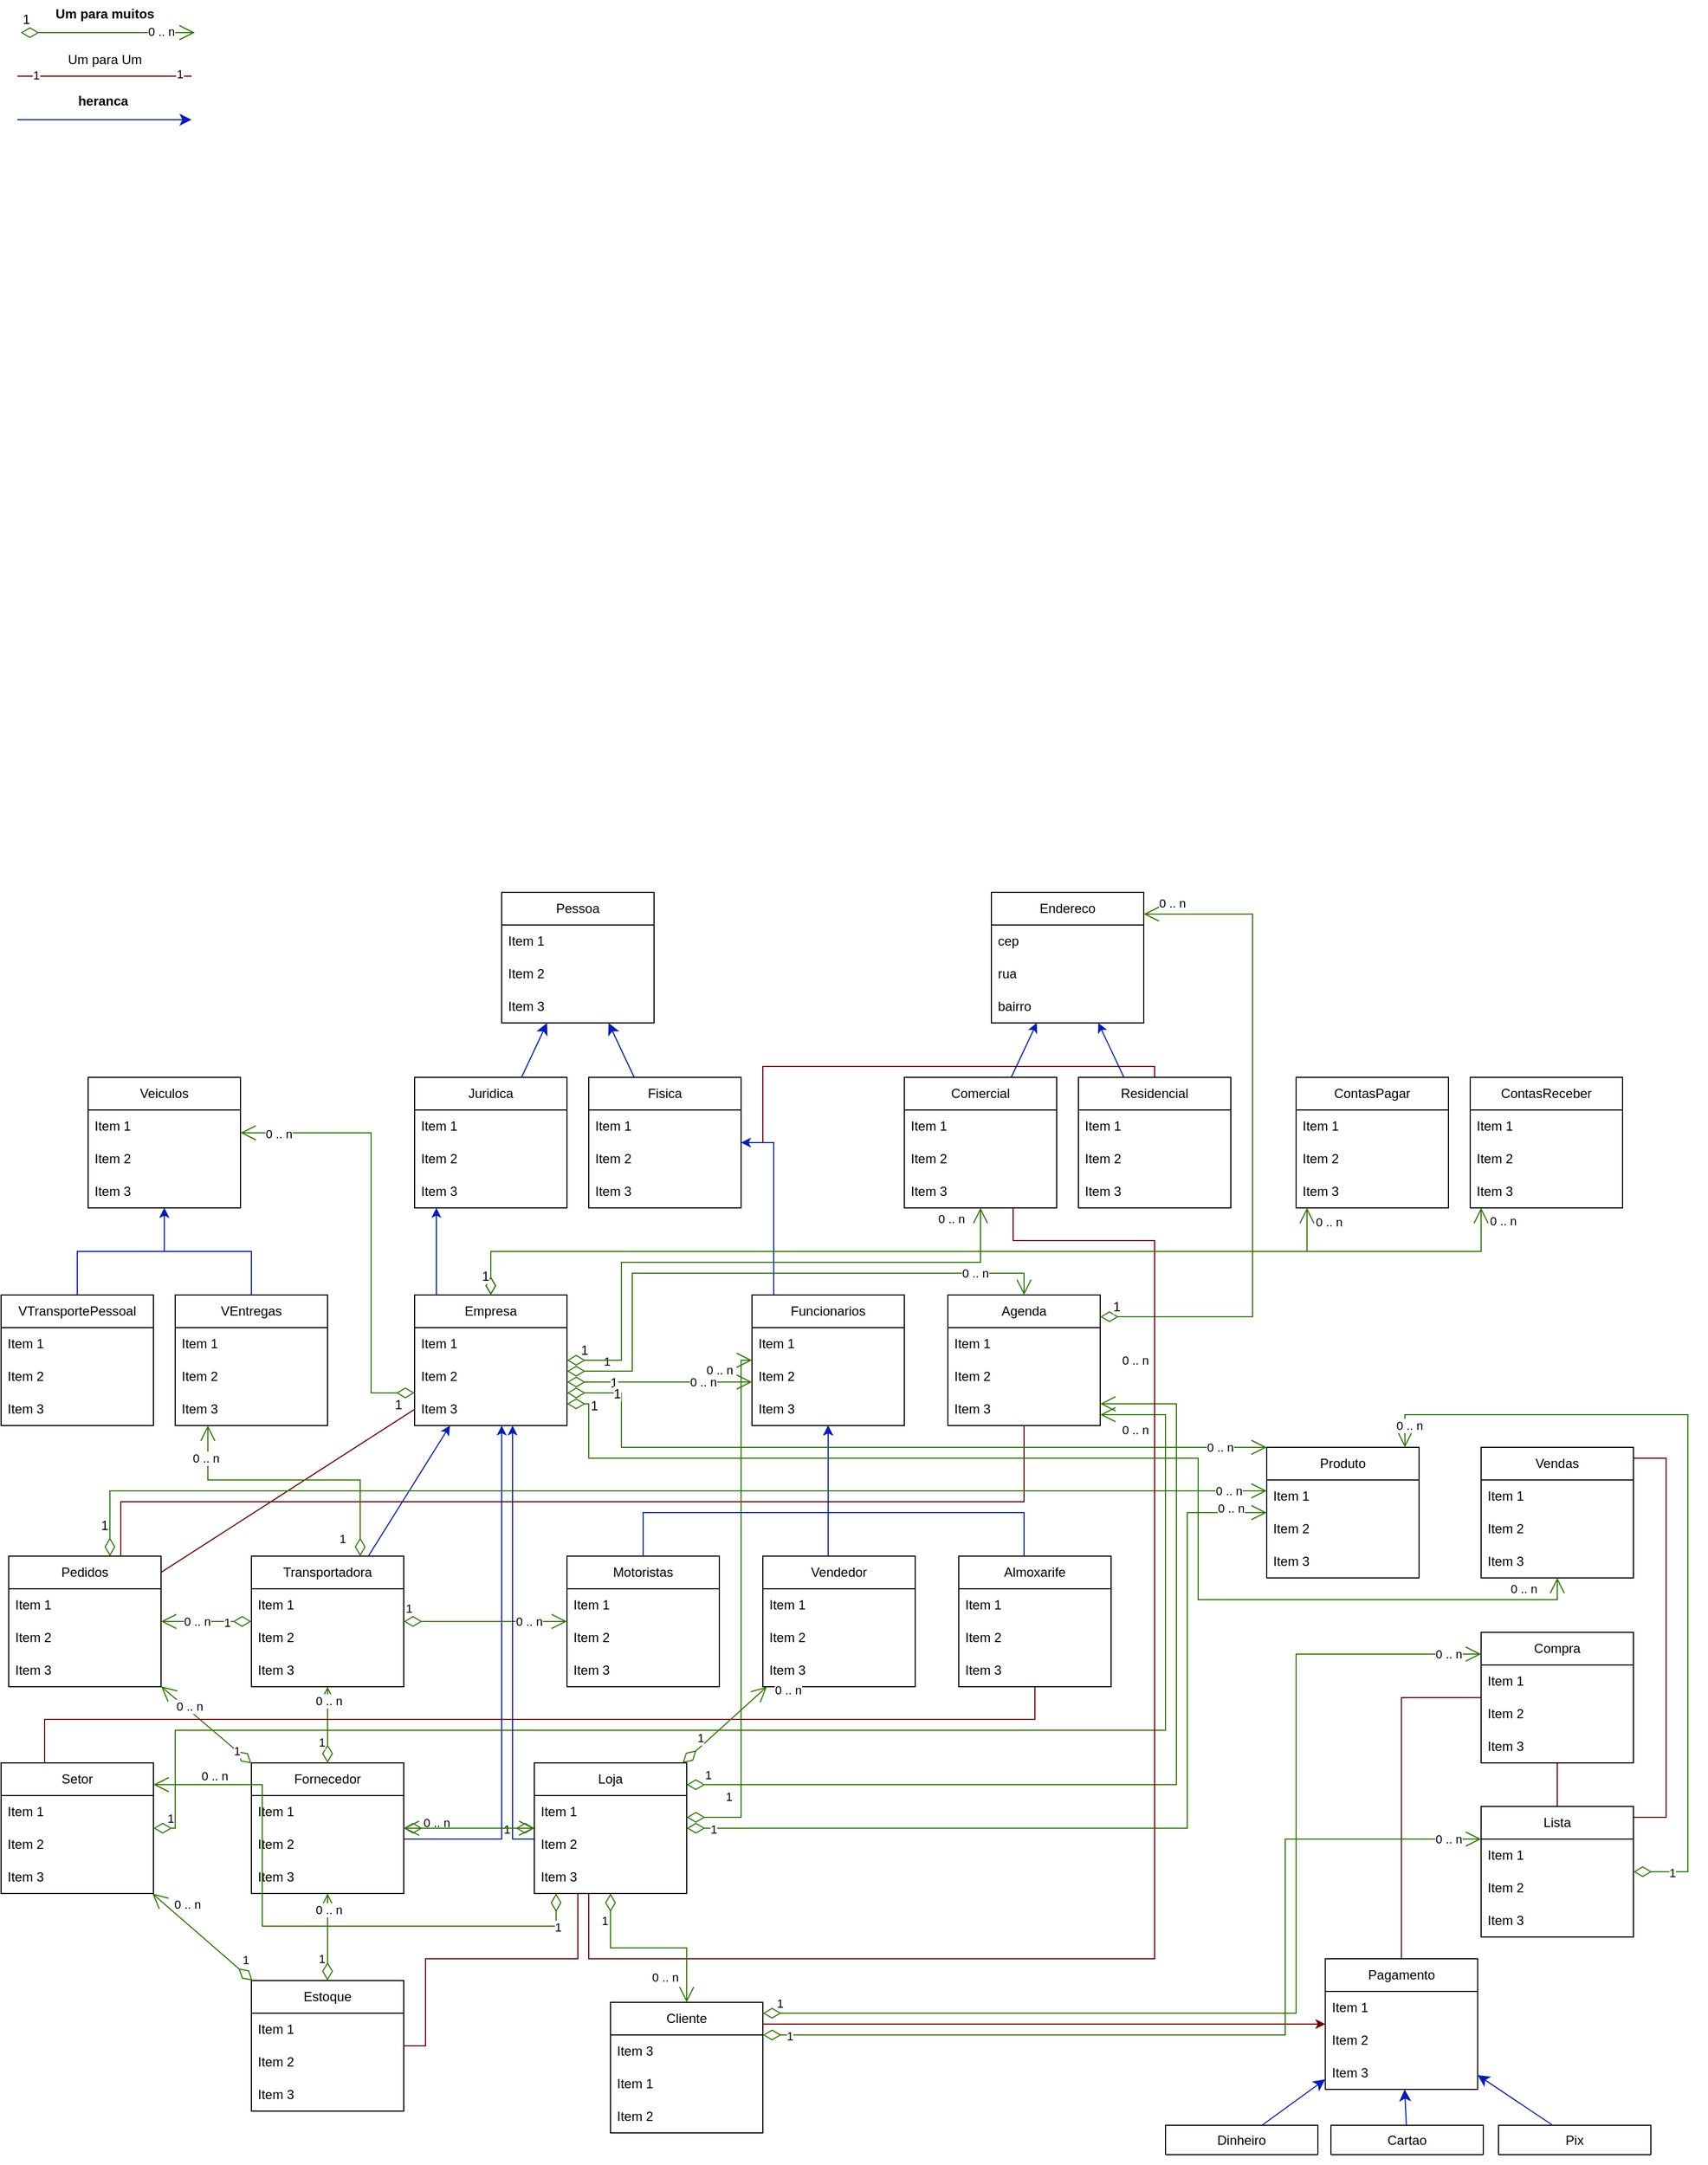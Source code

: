 <mxfile version="26.1.1">
  <diagram name="Página-1" id="gPcOB4gUPHv8kBe9rasN">
    <mxGraphModel dx="2331" dy="2690" grid="1" gridSize="10" guides="1" tooltips="1" connect="1" arrows="1" fold="1" page="1" pageScale="1" pageWidth="1654" pageHeight="2336" background="none" math="0" shadow="0">
      <root>
        <mxCell id="0" />
        <mxCell id="1" parent="0" />
        <mxCell id="xh4C2DTSU3O6zN_32ccd-1" value="Estoque" style="swimlane;fontStyle=0;childLayout=stackLayout;horizontal=1;startSize=30;horizontalStack=0;resizeParent=1;resizeParentMax=0;resizeLast=0;collapsible=1;marginBottom=0;whiteSpace=wrap;html=1;perimeterSpacing=0;rotation=0;" parent="1" vertex="1">
          <mxGeometry x="-1372" y="-460" width="140" height="120" as="geometry" />
        </mxCell>
        <mxCell id="xh4C2DTSU3O6zN_32ccd-2" value="Item 1" style="text;strokeColor=none;fillColor=none;align=left;verticalAlign=middle;spacingLeft=4;spacingRight=4;overflow=hidden;points=[[0,0.5],[1,0.5]];portConstraint=eastwest;rotatable=0;whiteSpace=wrap;html=1;" parent="xh4C2DTSU3O6zN_32ccd-1" vertex="1">
          <mxGeometry y="30" width="140" height="30" as="geometry" />
        </mxCell>
        <mxCell id="xh4C2DTSU3O6zN_32ccd-3" value="Item 2" style="text;strokeColor=none;fillColor=none;align=left;verticalAlign=middle;spacingLeft=4;spacingRight=4;overflow=hidden;points=[[0,0.5],[1,0.5]];portConstraint=eastwest;rotatable=0;whiteSpace=wrap;html=1;" parent="xh4C2DTSU3O6zN_32ccd-1" vertex="1">
          <mxGeometry y="60" width="140" height="30" as="geometry" />
        </mxCell>
        <mxCell id="xh4C2DTSU3O6zN_32ccd-4" value="Item 3" style="text;strokeColor=none;fillColor=none;align=left;verticalAlign=middle;spacingLeft=4;spacingRight=4;overflow=hidden;points=[[0,0.5],[1,0.5]];portConstraint=eastwest;rotatable=0;whiteSpace=wrap;html=1;" parent="xh4C2DTSU3O6zN_32ccd-1" vertex="1">
          <mxGeometry y="90" width="140" height="30" as="geometry" />
        </mxCell>
        <mxCell id="xh4C2DTSU3O6zN_32ccd-5" value="Produto" style="swimlane;fontStyle=0;childLayout=stackLayout;horizontal=1;startSize=30;horizontalStack=0;resizeParent=1;resizeParentMax=0;resizeLast=0;collapsible=1;marginBottom=0;whiteSpace=wrap;html=1;" parent="1" vertex="1">
          <mxGeometry x="-439" y="-950" width="140" height="120" as="geometry" />
        </mxCell>
        <mxCell id="xh4C2DTSU3O6zN_32ccd-6" value="Item 1" style="text;strokeColor=none;fillColor=none;align=left;verticalAlign=middle;spacingLeft=4;spacingRight=4;overflow=hidden;points=[[0,0.5],[1,0.5]];portConstraint=eastwest;rotatable=0;whiteSpace=wrap;html=1;" parent="xh4C2DTSU3O6zN_32ccd-5" vertex="1">
          <mxGeometry y="30" width="140" height="30" as="geometry" />
        </mxCell>
        <mxCell id="xh4C2DTSU3O6zN_32ccd-7" value="Item 2" style="text;strokeColor=none;fillColor=none;align=left;verticalAlign=middle;spacingLeft=4;spacingRight=4;overflow=hidden;points=[[0,0.5],[1,0.5]];portConstraint=eastwest;rotatable=0;whiteSpace=wrap;html=1;" parent="xh4C2DTSU3O6zN_32ccd-5" vertex="1">
          <mxGeometry y="60" width="140" height="30" as="geometry" />
        </mxCell>
        <mxCell id="xh4C2DTSU3O6zN_32ccd-8" value="Item 3" style="text;strokeColor=none;fillColor=none;align=left;verticalAlign=middle;spacingLeft=4;spacingRight=4;overflow=hidden;points=[[0,0.5],[1,0.5]];portConstraint=eastwest;rotatable=0;whiteSpace=wrap;html=1;" parent="xh4C2DTSU3O6zN_32ccd-5" vertex="1">
          <mxGeometry y="90" width="140" height="30" as="geometry" />
        </mxCell>
        <mxCell id="5OGalaS0Y_rcc4NTmGTg-27" style="edgeStyle=orthogonalEdgeStyle;rounded=0;orthogonalLoop=1;jettySize=auto;html=1;fillColor=#a20025;strokeColor=#6F0000;" parent="1" source="xh4C2DTSU3O6zN_32ccd-10" target="xh4C2DTSU3O6zN_32ccd-25" edge="1">
          <mxGeometry relative="1" as="geometry">
            <Array as="points">
              <mxPoint x="-522" y="-420" />
              <mxPoint x="-522" y="-420" />
            </Array>
          </mxGeometry>
        </mxCell>
        <mxCell id="xh4C2DTSU3O6zN_32ccd-10" value="Cliente" style="swimlane;fontStyle=0;childLayout=stackLayout;horizontal=1;startSize=30;horizontalStack=0;resizeParent=1;resizeParentMax=0;resizeLast=0;collapsible=1;marginBottom=0;whiteSpace=wrap;html=1;" parent="1" vertex="1">
          <mxGeometry x="-1042" y="-440" width="140" height="120" as="geometry" />
        </mxCell>
        <mxCell id="xh4C2DTSU3O6zN_32ccd-13" value="Item 3" style="text;strokeColor=none;fillColor=none;align=left;verticalAlign=middle;spacingLeft=4;spacingRight=4;overflow=hidden;points=[[0,0.5],[1,0.5]];portConstraint=eastwest;rotatable=0;whiteSpace=wrap;html=1;" parent="xh4C2DTSU3O6zN_32ccd-10" vertex="1">
          <mxGeometry y="30" width="140" height="30" as="geometry" />
        </mxCell>
        <mxCell id="xh4C2DTSU3O6zN_32ccd-11" value="Item 1" style="text;strokeColor=none;fillColor=none;align=left;verticalAlign=middle;spacingLeft=4;spacingRight=4;overflow=hidden;points=[[0,0.5],[1,0.5]];portConstraint=eastwest;rotatable=0;whiteSpace=wrap;html=1;" parent="xh4C2DTSU3O6zN_32ccd-10" vertex="1">
          <mxGeometry y="60" width="140" height="30" as="geometry" />
        </mxCell>
        <mxCell id="xh4C2DTSU3O6zN_32ccd-12" value="Item 2" style="text;strokeColor=none;fillColor=none;align=left;verticalAlign=middle;spacingLeft=4;spacingRight=4;overflow=hidden;points=[[0,0.5],[1,0.5]];portConstraint=eastwest;rotatable=0;whiteSpace=wrap;html=1;" parent="xh4C2DTSU3O6zN_32ccd-10" vertex="1">
          <mxGeometry y="90" width="140" height="30" as="geometry" />
        </mxCell>
        <mxCell id="tm0MOUyx1sehxZzgwlYK-28" style="edgeStyle=orthogonalEdgeStyle;rounded=0;orthogonalLoop=1;jettySize=auto;html=1;fillColor=#0050ef;strokeColor=#001DBC;" parent="1" source="xh4C2DTSU3O6zN_32ccd-15" target="UIW7ywsqxZE-vaTWVKBW-15" edge="1">
          <mxGeometry relative="1" as="geometry">
            <Array as="points">
              <mxPoint x="-1142" y="-590" />
            </Array>
          </mxGeometry>
        </mxCell>
        <mxCell id="xh4C2DTSU3O6zN_32ccd-15" value="Fornecedor" style="swimlane;fontStyle=0;childLayout=stackLayout;horizontal=1;startSize=30;horizontalStack=0;resizeParent=1;resizeParentMax=0;resizeLast=0;collapsible=1;marginBottom=0;whiteSpace=wrap;html=1;" parent="1" vertex="1">
          <mxGeometry x="-1372" y="-660" width="140" height="120" as="geometry" />
        </mxCell>
        <mxCell id="xh4C2DTSU3O6zN_32ccd-16" value="Item 1" style="text;strokeColor=none;fillColor=none;align=left;verticalAlign=middle;spacingLeft=4;spacingRight=4;overflow=hidden;points=[[0,0.5],[1,0.5]];portConstraint=eastwest;rotatable=0;whiteSpace=wrap;html=1;" parent="xh4C2DTSU3O6zN_32ccd-15" vertex="1">
          <mxGeometry y="30" width="140" height="30" as="geometry" />
        </mxCell>
        <mxCell id="xh4C2DTSU3O6zN_32ccd-17" value="Item 2" style="text;strokeColor=none;fillColor=none;align=left;verticalAlign=middle;spacingLeft=4;spacingRight=4;overflow=hidden;points=[[0,0.5],[1,0.5]];portConstraint=eastwest;rotatable=0;whiteSpace=wrap;html=1;" parent="xh4C2DTSU3O6zN_32ccd-15" vertex="1">
          <mxGeometry y="60" width="140" height="30" as="geometry" />
        </mxCell>
        <mxCell id="xh4C2DTSU3O6zN_32ccd-18" value="Item 3" style="text;strokeColor=none;fillColor=none;align=left;verticalAlign=middle;spacingLeft=4;spacingRight=4;overflow=hidden;points=[[0,0.5],[1,0.5]];portConstraint=eastwest;rotatable=0;whiteSpace=wrap;html=1;" parent="xh4C2DTSU3O6zN_32ccd-15" vertex="1">
          <mxGeometry y="90" width="140" height="30" as="geometry" />
        </mxCell>
        <mxCell id="xh4C2DTSU3O6zN_32ccd-25" value="Pagamento" style="swimlane;fontStyle=0;childLayout=stackLayout;horizontal=1;startSize=30;horizontalStack=0;resizeParent=1;resizeParentMax=0;resizeLast=0;collapsible=1;marginBottom=0;whiteSpace=wrap;html=1;" parent="1" vertex="1">
          <mxGeometry x="-385.18" y="-480" width="140" height="120" as="geometry" />
        </mxCell>
        <mxCell id="xh4C2DTSU3O6zN_32ccd-26" value="Item 1" style="text;strokeColor=none;fillColor=none;align=left;verticalAlign=middle;spacingLeft=4;spacingRight=4;overflow=hidden;points=[[0,0.5],[1,0.5]];portConstraint=eastwest;rotatable=0;whiteSpace=wrap;html=1;" parent="xh4C2DTSU3O6zN_32ccd-25" vertex="1">
          <mxGeometry y="30" width="140" height="30" as="geometry" />
        </mxCell>
        <mxCell id="xh4C2DTSU3O6zN_32ccd-27" value="Item 2" style="text;strokeColor=none;fillColor=none;align=left;verticalAlign=middle;spacingLeft=4;spacingRight=4;overflow=hidden;points=[[0,0.5],[1,0.5]];portConstraint=eastwest;rotatable=0;whiteSpace=wrap;html=1;" parent="xh4C2DTSU3O6zN_32ccd-25" vertex="1">
          <mxGeometry y="60" width="140" height="30" as="geometry" />
        </mxCell>
        <mxCell id="xh4C2DTSU3O6zN_32ccd-28" value="Item 3" style="text;strokeColor=none;fillColor=none;align=left;verticalAlign=middle;spacingLeft=4;spacingRight=4;overflow=hidden;points=[[0,0.5],[1,0.5]];portConstraint=eastwest;rotatable=0;whiteSpace=wrap;html=1;" parent="xh4C2DTSU3O6zN_32ccd-25" vertex="1">
          <mxGeometry y="90" width="140" height="30" as="geometry" />
        </mxCell>
        <mxCell id="xh4C2DTSU3O6zN_32ccd-41" style="edgeStyle=none;curved=1;rounded=0;orthogonalLoop=1;jettySize=auto;html=1;fontSize=12;startSize=8;endSize=8;fillColor=#0050ef;strokeColor=#001DBC;" parent="1" source="xh4C2DTSU3O6zN_32ccd-29" target="xh4C2DTSU3O6zN_32ccd-25" edge="1">
          <mxGeometry relative="1" as="geometry" />
        </mxCell>
        <mxCell id="xh4C2DTSU3O6zN_32ccd-29" value="Dinheiro" style="swimlane;fontStyle=0;childLayout=stackLayout;horizontal=1;startSize=30;horizontalStack=0;resizeParent=1;resizeParentMax=0;resizeLast=0;collapsible=1;marginBottom=0;whiteSpace=wrap;html=1;" parent="1" vertex="1">
          <mxGeometry x="-532" y="-327" width="140" height="27" as="geometry" />
        </mxCell>
        <mxCell id="xh4C2DTSU3O6zN_32ccd-42" style="edgeStyle=none;curved=1;rounded=0;orthogonalLoop=1;jettySize=auto;html=1;fontSize=12;startSize=8;endSize=8;fillColor=#0050ef;strokeColor=#001DBC;" parent="1" source="xh4C2DTSU3O6zN_32ccd-33" target="xh4C2DTSU3O6zN_32ccd-25" edge="1">
          <mxGeometry relative="1" as="geometry" />
        </mxCell>
        <mxCell id="xh4C2DTSU3O6zN_32ccd-33" value="Cartao" style="swimlane;fontStyle=0;childLayout=stackLayout;horizontal=1;startSize=30;horizontalStack=0;resizeParent=1;resizeParentMax=0;resizeLast=0;collapsible=1;marginBottom=0;whiteSpace=wrap;html=1;" parent="1" vertex="1">
          <mxGeometry x="-380" y="-327" width="140" height="27" as="geometry" />
        </mxCell>
        <mxCell id="xh4C2DTSU3O6zN_32ccd-37" value="Pix" style="swimlane;fontStyle=0;childLayout=stackLayout;horizontal=1;startSize=30;horizontalStack=0;resizeParent=1;resizeParentMax=0;resizeLast=0;collapsible=1;marginBottom=0;whiteSpace=wrap;html=1;" parent="1" vertex="1">
          <mxGeometry x="-226" y="-327" width="140" height="27" as="geometry" />
        </mxCell>
        <mxCell id="xh4C2DTSU3O6zN_32ccd-43" style="edgeStyle=none;curved=1;rounded=0;orthogonalLoop=1;jettySize=auto;html=1;fontSize=12;startSize=8;endSize=8;fillColor=#0050ef;strokeColor=#001DBC;" parent="1" source="xh4C2DTSU3O6zN_32ccd-37" target="xh4C2DTSU3O6zN_32ccd-25" edge="1">
          <mxGeometry relative="1" as="geometry" />
        </mxCell>
        <mxCell id="5OGalaS0Y_rcc4NTmGTg-32" style="edgeStyle=orthogonalEdgeStyle;rounded=0;orthogonalLoop=1;jettySize=auto;html=1;fillColor=#a20025;strokeColor=#6F0000;endArrow=none;startFill=0;" parent="1" source="xh4C2DTSU3O6zN_32ccd-44" target="tE8V_FTytvtdpR3QqcCe-37" edge="1">
          <mxGeometry relative="1" as="geometry">
            <Array as="points">
              <mxPoint x="-72" y="-940" />
              <mxPoint x="-72" y="-610" />
            </Array>
          </mxGeometry>
        </mxCell>
        <mxCell id="xh4C2DTSU3O6zN_32ccd-44" value="Vendas" style="swimlane;fontStyle=0;childLayout=stackLayout;horizontal=1;startSize=30;horizontalStack=0;resizeParent=1;resizeParentMax=0;resizeLast=0;collapsible=1;marginBottom=0;whiteSpace=wrap;html=1;" parent="1" vertex="1">
          <mxGeometry x="-242" y="-950" width="140" height="120" as="geometry" />
        </mxCell>
        <mxCell id="xh4C2DTSU3O6zN_32ccd-45" value="Item 1" style="text;strokeColor=none;fillColor=none;align=left;verticalAlign=middle;spacingLeft=4;spacingRight=4;overflow=hidden;points=[[0,0.5],[1,0.5]];portConstraint=eastwest;rotatable=0;whiteSpace=wrap;html=1;" parent="xh4C2DTSU3O6zN_32ccd-44" vertex="1">
          <mxGeometry y="30" width="140" height="30" as="geometry" />
        </mxCell>
        <mxCell id="xh4C2DTSU3O6zN_32ccd-46" value="Item 2" style="text;strokeColor=none;fillColor=none;align=left;verticalAlign=middle;spacingLeft=4;spacingRight=4;overflow=hidden;points=[[0,0.5],[1,0.5]];portConstraint=eastwest;rotatable=0;whiteSpace=wrap;html=1;" parent="xh4C2DTSU3O6zN_32ccd-44" vertex="1">
          <mxGeometry y="60" width="140" height="30" as="geometry" />
        </mxCell>
        <mxCell id="xh4C2DTSU3O6zN_32ccd-47" value="Item 3" style="text;strokeColor=none;fillColor=none;align=left;verticalAlign=middle;spacingLeft=4;spacingRight=4;overflow=hidden;points=[[0,0.5],[1,0.5]];portConstraint=eastwest;rotatable=0;whiteSpace=wrap;html=1;" parent="xh4C2DTSU3O6zN_32ccd-44" vertex="1">
          <mxGeometry y="90" width="140" height="30" as="geometry" />
        </mxCell>
        <mxCell id="tE8V_FTytvtdpR3QqcCe-41" style="edgeStyle=orthogonalEdgeStyle;rounded=0;orthogonalLoop=1;jettySize=auto;html=1;fillColor=#a20025;strokeColor=#6F0000;endArrow=none;startFill=0;" parent="1" source="xh4C2DTSU3O6zN_32ccd-51" target="tE8V_FTytvtdpR3QqcCe-37" edge="1">
          <mxGeometry relative="1" as="geometry" />
        </mxCell>
        <mxCell id="tE8V_FTytvtdpR3QqcCe-44" style="edgeStyle=orthogonalEdgeStyle;rounded=0;orthogonalLoop=1;jettySize=auto;html=1;fillColor=#a20025;strokeColor=#6F0000;endArrow=none;startFill=0;" parent="1" source="xh4C2DTSU3O6zN_32ccd-51" target="xh4C2DTSU3O6zN_32ccd-25" edge="1">
          <mxGeometry relative="1" as="geometry" />
        </mxCell>
        <mxCell id="xh4C2DTSU3O6zN_32ccd-51" value="Compra" style="swimlane;fontStyle=0;childLayout=stackLayout;horizontal=1;startSize=30;horizontalStack=0;resizeParent=1;resizeParentMax=0;resizeLast=0;collapsible=1;marginBottom=0;whiteSpace=wrap;html=1;" parent="1" vertex="1">
          <mxGeometry x="-242" y="-780" width="140" height="120" as="geometry" />
        </mxCell>
        <mxCell id="xh4C2DTSU3O6zN_32ccd-52" value="Item 1" style="text;strokeColor=none;fillColor=none;align=left;verticalAlign=middle;spacingLeft=4;spacingRight=4;overflow=hidden;points=[[0,0.5],[1,0.5]];portConstraint=eastwest;rotatable=0;whiteSpace=wrap;html=1;" parent="xh4C2DTSU3O6zN_32ccd-51" vertex="1">
          <mxGeometry y="30" width="140" height="30" as="geometry" />
        </mxCell>
        <mxCell id="xh4C2DTSU3O6zN_32ccd-53" value="Item 2" style="text;strokeColor=none;fillColor=none;align=left;verticalAlign=middle;spacingLeft=4;spacingRight=4;overflow=hidden;points=[[0,0.5],[1,0.5]];portConstraint=eastwest;rotatable=0;whiteSpace=wrap;html=1;" parent="xh4C2DTSU3O6zN_32ccd-51" vertex="1">
          <mxGeometry y="60" width="140" height="30" as="geometry" />
        </mxCell>
        <mxCell id="xh4C2DTSU3O6zN_32ccd-54" value="Item 3" style="text;strokeColor=none;fillColor=none;align=left;verticalAlign=middle;spacingLeft=4;spacingRight=4;overflow=hidden;points=[[0,0.5],[1,0.5]];portConstraint=eastwest;rotatable=0;whiteSpace=wrap;html=1;" parent="xh4C2DTSU3O6zN_32ccd-51" vertex="1">
          <mxGeometry y="90" width="140" height="30" as="geometry" />
        </mxCell>
        <mxCell id="xh4C2DTSU3O6zN_32ccd-59" value="ContasReceber" style="swimlane;fontStyle=0;childLayout=stackLayout;horizontal=1;startSize=30;horizontalStack=0;resizeParent=1;resizeParentMax=0;resizeLast=0;collapsible=1;marginBottom=0;whiteSpace=wrap;html=1;" parent="1" vertex="1">
          <mxGeometry x="-252" y="-1290" width="140" height="120" as="geometry" />
        </mxCell>
        <mxCell id="xh4C2DTSU3O6zN_32ccd-60" value="Item 1" style="text;strokeColor=none;fillColor=none;align=left;verticalAlign=middle;spacingLeft=4;spacingRight=4;overflow=hidden;points=[[0,0.5],[1,0.5]];portConstraint=eastwest;rotatable=0;whiteSpace=wrap;html=1;" parent="xh4C2DTSU3O6zN_32ccd-59" vertex="1">
          <mxGeometry y="30" width="140" height="30" as="geometry" />
        </mxCell>
        <mxCell id="xh4C2DTSU3O6zN_32ccd-61" value="Item 2" style="text;strokeColor=none;fillColor=none;align=left;verticalAlign=middle;spacingLeft=4;spacingRight=4;overflow=hidden;points=[[0,0.5],[1,0.5]];portConstraint=eastwest;rotatable=0;whiteSpace=wrap;html=1;" parent="xh4C2DTSU3O6zN_32ccd-59" vertex="1">
          <mxGeometry y="60" width="140" height="30" as="geometry" />
        </mxCell>
        <mxCell id="xh4C2DTSU3O6zN_32ccd-62" value="Item 3" style="text;strokeColor=none;fillColor=none;align=left;verticalAlign=middle;spacingLeft=4;spacingRight=4;overflow=hidden;points=[[0,0.5],[1,0.5]];portConstraint=eastwest;rotatable=0;whiteSpace=wrap;html=1;" parent="xh4C2DTSU3O6zN_32ccd-59" vertex="1">
          <mxGeometry y="90" width="140" height="30" as="geometry" />
        </mxCell>
        <mxCell id="xh4C2DTSU3O6zN_32ccd-63" value="ContasPagar" style="swimlane;fontStyle=0;childLayout=stackLayout;horizontal=1;startSize=30;horizontalStack=0;resizeParent=1;resizeParentMax=0;resizeLast=0;collapsible=1;marginBottom=0;whiteSpace=wrap;html=1;" parent="1" vertex="1">
          <mxGeometry x="-412" y="-1290" width="140" height="120" as="geometry" />
        </mxCell>
        <mxCell id="xh4C2DTSU3O6zN_32ccd-64" value="Item 1" style="text;strokeColor=none;fillColor=none;align=left;verticalAlign=middle;spacingLeft=4;spacingRight=4;overflow=hidden;points=[[0,0.5],[1,0.5]];portConstraint=eastwest;rotatable=0;whiteSpace=wrap;html=1;" parent="xh4C2DTSU3O6zN_32ccd-63" vertex="1">
          <mxGeometry y="30" width="140" height="30" as="geometry" />
        </mxCell>
        <mxCell id="xh4C2DTSU3O6zN_32ccd-65" value="Item 2" style="text;strokeColor=none;fillColor=none;align=left;verticalAlign=middle;spacingLeft=4;spacingRight=4;overflow=hidden;points=[[0,0.5],[1,0.5]];portConstraint=eastwest;rotatable=0;whiteSpace=wrap;html=1;" parent="xh4C2DTSU3O6zN_32ccd-63" vertex="1">
          <mxGeometry y="60" width="140" height="30" as="geometry" />
        </mxCell>
        <mxCell id="xh4C2DTSU3O6zN_32ccd-66" value="Item 3" style="text;strokeColor=none;fillColor=none;align=left;verticalAlign=middle;spacingLeft=4;spacingRight=4;overflow=hidden;points=[[0,0.5],[1,0.5]];portConstraint=eastwest;rotatable=0;whiteSpace=wrap;html=1;" parent="xh4C2DTSU3O6zN_32ccd-63" vertex="1">
          <mxGeometry y="90" width="140" height="30" as="geometry" />
        </mxCell>
        <mxCell id="tm0MOUyx1sehxZzgwlYK-73" style="rounded=0;orthogonalLoop=1;jettySize=auto;html=1;fontFamily=Helvetica;fontSize=12;fontColor=default;fontStyle=0;endArrow=none;startFill=0;fillColor=#a20025;strokeColor=#6F0000;" parent="1" source="xh4C2DTSU3O6zN_32ccd-91" target="UIW7ywsqxZE-vaTWVKBW-15" edge="1">
          <mxGeometry relative="1" as="geometry" />
        </mxCell>
        <mxCell id="tE8V_FTytvtdpR3QqcCe-34" style="edgeStyle=orthogonalEdgeStyle;rounded=0;orthogonalLoop=1;jettySize=auto;html=1;fillColor=#a20025;strokeColor=#6F0000;endArrow=none;startFill=0;" parent="1" source="xh4C2DTSU3O6zN_32ccd-91" target="tm0MOUyx1sehxZzgwlYK-23" edge="1">
          <mxGeometry relative="1" as="geometry">
            <Array as="points">
              <mxPoint x="-1492" y="-900" />
              <mxPoint x="-662" y="-900" />
            </Array>
          </mxGeometry>
        </mxCell>
        <mxCell id="xh4C2DTSU3O6zN_32ccd-91" value="Pedidos" style="swimlane;fontStyle=0;childLayout=stackLayout;horizontal=1;startSize=30;horizontalStack=0;resizeParent=1;resizeParentMax=0;resizeLast=0;collapsible=1;marginBottom=0;whiteSpace=wrap;html=1;" parent="1" vertex="1">
          <mxGeometry x="-1595" y="-850" width="140" height="120" as="geometry" />
        </mxCell>
        <mxCell id="xh4C2DTSU3O6zN_32ccd-92" value="Item 1" style="text;strokeColor=none;fillColor=none;align=left;verticalAlign=middle;spacingLeft=4;spacingRight=4;overflow=hidden;points=[[0,0.5],[1,0.5]];portConstraint=eastwest;rotatable=0;whiteSpace=wrap;html=1;" parent="xh4C2DTSU3O6zN_32ccd-91" vertex="1">
          <mxGeometry y="30" width="140" height="30" as="geometry" />
        </mxCell>
        <mxCell id="xh4C2DTSU3O6zN_32ccd-93" value="Item 2" style="text;strokeColor=none;fillColor=none;align=left;verticalAlign=middle;spacingLeft=4;spacingRight=4;overflow=hidden;points=[[0,0.5],[1,0.5]];portConstraint=eastwest;rotatable=0;whiteSpace=wrap;html=1;" parent="xh4C2DTSU3O6zN_32ccd-91" vertex="1">
          <mxGeometry y="60" width="140" height="30" as="geometry" />
        </mxCell>
        <mxCell id="xh4C2DTSU3O6zN_32ccd-94" value="Item 3" style="text;strokeColor=none;fillColor=none;align=left;verticalAlign=middle;spacingLeft=4;spacingRight=4;overflow=hidden;points=[[0,0.5],[1,0.5]];portConstraint=eastwest;rotatable=0;whiteSpace=wrap;html=1;" parent="xh4C2DTSU3O6zN_32ccd-91" vertex="1">
          <mxGeometry y="90" width="140" height="30" as="geometry" />
        </mxCell>
        <mxCell id="UIW7ywsqxZE-vaTWVKBW-1" value="Pessoa" style="swimlane;fontStyle=0;childLayout=stackLayout;horizontal=1;startSize=30;horizontalStack=0;resizeParent=1;resizeParentMax=0;resizeLast=0;collapsible=1;marginBottom=0;whiteSpace=wrap;html=1;" parent="1" vertex="1">
          <mxGeometry x="-1142" y="-1460" width="140" height="120" as="geometry" />
        </mxCell>
        <mxCell id="UIW7ywsqxZE-vaTWVKBW-2" value="Item 1" style="text;strokeColor=none;fillColor=none;align=left;verticalAlign=middle;spacingLeft=4;spacingRight=4;overflow=hidden;points=[[0,0.5],[1,0.5]];portConstraint=eastwest;rotatable=0;whiteSpace=wrap;html=1;" parent="UIW7ywsqxZE-vaTWVKBW-1" vertex="1">
          <mxGeometry y="30" width="140" height="30" as="geometry" />
        </mxCell>
        <mxCell id="UIW7ywsqxZE-vaTWVKBW-3" value="Item 2" style="text;strokeColor=none;fillColor=none;align=left;verticalAlign=middle;spacingLeft=4;spacingRight=4;overflow=hidden;points=[[0,0.5],[1,0.5]];portConstraint=eastwest;rotatable=0;whiteSpace=wrap;html=1;" parent="UIW7ywsqxZE-vaTWVKBW-1" vertex="1">
          <mxGeometry y="60" width="140" height="30" as="geometry" />
        </mxCell>
        <mxCell id="UIW7ywsqxZE-vaTWVKBW-4" value="Item 3" style="text;strokeColor=none;fillColor=none;align=left;verticalAlign=middle;spacingLeft=4;spacingRight=4;overflow=hidden;points=[[0,0.5],[1,0.5]];portConstraint=eastwest;rotatable=0;whiteSpace=wrap;html=1;" parent="UIW7ywsqxZE-vaTWVKBW-1" vertex="1">
          <mxGeometry y="90" width="140" height="30" as="geometry" />
        </mxCell>
        <mxCell id="UIW7ywsqxZE-vaTWVKBW-13" style="edgeStyle=none;curved=1;rounded=0;orthogonalLoop=1;jettySize=auto;html=1;fontSize=12;startSize=8;endSize=8;fillColor=#0050ef;strokeColor=#001DBC;" parent="1" source="UIW7ywsqxZE-vaTWVKBW-5" target="UIW7ywsqxZE-vaTWVKBW-1" edge="1">
          <mxGeometry relative="1" as="geometry" />
        </mxCell>
        <mxCell id="tE8V_FTytvtdpR3QqcCe-28" style="edgeStyle=orthogonalEdgeStyle;rounded=0;orthogonalLoop=1;jettySize=auto;html=1;endArrow=none;startFill=0;fillColor=#a20025;strokeColor=#6F0000;" parent="1" source="UIW7ywsqxZE-vaTWVKBW-5" target="tE8V_FTytvtdpR3QqcCe-14" edge="1">
          <mxGeometry relative="1" as="geometry">
            <Array as="points">
              <mxPoint x="-902" y="-1300" />
              <mxPoint x="-542" y="-1300" />
            </Array>
          </mxGeometry>
        </mxCell>
        <mxCell id="UIW7ywsqxZE-vaTWVKBW-5" value="Fisica" style="swimlane;fontStyle=0;childLayout=stackLayout;horizontal=1;startSize=30;horizontalStack=0;resizeParent=1;resizeParentMax=0;resizeLast=0;collapsible=1;marginBottom=0;whiteSpace=wrap;html=1;" parent="1" vertex="1">
          <mxGeometry x="-1062" y="-1290" width="140" height="120" as="geometry" />
        </mxCell>
        <mxCell id="UIW7ywsqxZE-vaTWVKBW-6" value="Item 1" style="text;strokeColor=none;fillColor=none;align=left;verticalAlign=middle;spacingLeft=4;spacingRight=4;overflow=hidden;points=[[0,0.5],[1,0.5]];portConstraint=eastwest;rotatable=0;whiteSpace=wrap;html=1;" parent="UIW7ywsqxZE-vaTWVKBW-5" vertex="1">
          <mxGeometry y="30" width="140" height="30" as="geometry" />
        </mxCell>
        <mxCell id="UIW7ywsqxZE-vaTWVKBW-7" value="Item 2" style="text;strokeColor=none;fillColor=none;align=left;verticalAlign=middle;spacingLeft=4;spacingRight=4;overflow=hidden;points=[[0,0.5],[1,0.5]];portConstraint=eastwest;rotatable=0;whiteSpace=wrap;html=1;" parent="UIW7ywsqxZE-vaTWVKBW-5" vertex="1">
          <mxGeometry y="60" width="140" height="30" as="geometry" />
        </mxCell>
        <mxCell id="UIW7ywsqxZE-vaTWVKBW-8" value="Item 3" style="text;strokeColor=none;fillColor=none;align=left;verticalAlign=middle;spacingLeft=4;spacingRight=4;overflow=hidden;points=[[0,0.5],[1,0.5]];portConstraint=eastwest;rotatable=0;whiteSpace=wrap;html=1;" parent="UIW7ywsqxZE-vaTWVKBW-5" vertex="1">
          <mxGeometry y="90" width="140" height="30" as="geometry" />
        </mxCell>
        <mxCell id="UIW7ywsqxZE-vaTWVKBW-9" value="Juridica" style="swimlane;fontStyle=0;childLayout=stackLayout;horizontal=1;startSize=30;horizontalStack=0;resizeParent=1;resizeParentMax=0;resizeLast=0;collapsible=1;marginBottom=0;whiteSpace=wrap;html=1;" parent="1" vertex="1">
          <mxGeometry x="-1222" y="-1290" width="140" height="120" as="geometry" />
        </mxCell>
        <mxCell id="UIW7ywsqxZE-vaTWVKBW-10" value="Item 1" style="text;strokeColor=none;fillColor=none;align=left;verticalAlign=middle;spacingLeft=4;spacingRight=4;overflow=hidden;points=[[0,0.5],[1,0.5]];portConstraint=eastwest;rotatable=0;whiteSpace=wrap;html=1;" parent="UIW7ywsqxZE-vaTWVKBW-9" vertex="1">
          <mxGeometry y="30" width="140" height="30" as="geometry" />
        </mxCell>
        <mxCell id="UIW7ywsqxZE-vaTWVKBW-11" value="Item 2" style="text;strokeColor=none;fillColor=none;align=left;verticalAlign=middle;spacingLeft=4;spacingRight=4;overflow=hidden;points=[[0,0.5],[1,0.5]];portConstraint=eastwest;rotatable=0;whiteSpace=wrap;html=1;" parent="UIW7ywsqxZE-vaTWVKBW-9" vertex="1">
          <mxGeometry y="60" width="140" height="30" as="geometry" />
        </mxCell>
        <mxCell id="UIW7ywsqxZE-vaTWVKBW-12" value="Item 3" style="text;strokeColor=none;fillColor=none;align=left;verticalAlign=middle;spacingLeft=4;spacingRight=4;overflow=hidden;points=[[0,0.5],[1,0.5]];portConstraint=eastwest;rotatable=0;whiteSpace=wrap;html=1;" parent="UIW7ywsqxZE-vaTWVKBW-9" vertex="1">
          <mxGeometry y="90" width="140" height="30" as="geometry" />
        </mxCell>
        <mxCell id="UIW7ywsqxZE-vaTWVKBW-19" style="edgeStyle=none;curved=1;rounded=0;orthogonalLoop=1;jettySize=auto;html=1;fontSize=12;startSize=8;endSize=8;fillColor=#0050ef;strokeColor=#001DBC;" parent="1" edge="1">
          <mxGeometry relative="1" as="geometry">
            <mxPoint x="-1587" y="-2170" as="sourcePoint" />
            <mxPoint x="-1427" y="-2170" as="targetPoint" />
          </mxGeometry>
        </mxCell>
        <mxCell id="tm0MOUyx1sehxZzgwlYK-1" style="edgeStyle=orthogonalEdgeStyle;rounded=0;orthogonalLoop=1;jettySize=auto;html=1;fillColor=#0050ef;strokeColor=#001DBC;" parent="1" source="UIW7ywsqxZE-vaTWVKBW-15" target="UIW7ywsqxZE-vaTWVKBW-9" edge="1">
          <mxGeometry relative="1" as="geometry">
            <Array as="points">
              <mxPoint x="-1202" y="-1130" />
              <mxPoint x="-1202" y="-1130" />
            </Array>
          </mxGeometry>
        </mxCell>
        <mxCell id="UIW7ywsqxZE-vaTWVKBW-15" value="Empresa" style="swimlane;fontStyle=0;childLayout=stackLayout;horizontal=1;startSize=30;horizontalStack=0;resizeParent=1;resizeParentMax=0;resizeLast=0;collapsible=1;marginBottom=0;whiteSpace=wrap;html=1;" parent="1" vertex="1">
          <mxGeometry x="-1222" y="-1090" width="140" height="120" as="geometry" />
        </mxCell>
        <mxCell id="UIW7ywsqxZE-vaTWVKBW-16" value="Item 1" style="text;strokeColor=none;fillColor=none;align=left;verticalAlign=middle;spacingLeft=4;spacingRight=4;overflow=hidden;points=[[0,0.5],[1,0.5]];portConstraint=eastwest;rotatable=0;whiteSpace=wrap;html=1;" parent="UIW7ywsqxZE-vaTWVKBW-15" vertex="1">
          <mxGeometry y="30" width="140" height="30" as="geometry" />
        </mxCell>
        <mxCell id="UIW7ywsqxZE-vaTWVKBW-17" value="Item 2" style="text;strokeColor=none;fillColor=none;align=left;verticalAlign=middle;spacingLeft=4;spacingRight=4;overflow=hidden;points=[[0,0.5],[1,0.5]];portConstraint=eastwest;rotatable=0;whiteSpace=wrap;html=1;" parent="UIW7ywsqxZE-vaTWVKBW-15" vertex="1">
          <mxGeometry y="60" width="140" height="30" as="geometry" />
        </mxCell>
        <mxCell id="UIW7ywsqxZE-vaTWVKBW-18" value="Item 3" style="text;strokeColor=none;fillColor=none;align=left;verticalAlign=middle;spacingLeft=4;spacingRight=4;overflow=hidden;points=[[0,0.5],[1,0.5]];portConstraint=eastwest;rotatable=0;whiteSpace=wrap;html=1;" parent="UIW7ywsqxZE-vaTWVKBW-15" vertex="1">
          <mxGeometry y="90" width="140" height="30" as="geometry" />
        </mxCell>
        <mxCell id="tE8V_FTytvtdpR3QqcCe-5" style="edgeStyle=orthogonalEdgeStyle;rounded=0;orthogonalLoop=1;jettySize=auto;html=1;fillColor=#0050ef;strokeColor=#001DBC;" parent="1" source="UIW7ywsqxZE-vaTWVKBW-23" target="UIW7ywsqxZE-vaTWVKBW-35" edge="1">
          <mxGeometry relative="1" as="geometry">
            <Array as="points">
              <mxPoint x="-1012" y="-890" />
              <mxPoint x="-842" y="-890" />
            </Array>
          </mxGeometry>
        </mxCell>
        <mxCell id="UIW7ywsqxZE-vaTWVKBW-23" value="Motoristas" style="swimlane;fontStyle=0;childLayout=stackLayout;horizontal=1;startSize=30;horizontalStack=0;resizeParent=1;resizeParentMax=0;resizeLast=0;collapsible=1;marginBottom=0;whiteSpace=wrap;html=1;" parent="1" vertex="1">
          <mxGeometry x="-1082" y="-850" width="140" height="120" as="geometry" />
        </mxCell>
        <mxCell id="UIW7ywsqxZE-vaTWVKBW-24" value="Item 1" style="text;strokeColor=none;fillColor=none;align=left;verticalAlign=middle;spacingLeft=4;spacingRight=4;overflow=hidden;points=[[0,0.5],[1,0.5]];portConstraint=eastwest;rotatable=0;whiteSpace=wrap;html=1;" parent="UIW7ywsqxZE-vaTWVKBW-23" vertex="1">
          <mxGeometry y="30" width="140" height="30" as="geometry" />
        </mxCell>
        <mxCell id="UIW7ywsqxZE-vaTWVKBW-25" value="Item 2" style="text;strokeColor=none;fillColor=none;align=left;verticalAlign=middle;spacingLeft=4;spacingRight=4;overflow=hidden;points=[[0,0.5],[1,0.5]];portConstraint=eastwest;rotatable=0;whiteSpace=wrap;html=1;" parent="UIW7ywsqxZE-vaTWVKBW-23" vertex="1">
          <mxGeometry y="60" width="140" height="30" as="geometry" />
        </mxCell>
        <mxCell id="UIW7ywsqxZE-vaTWVKBW-26" value="Item 3" style="text;strokeColor=none;fillColor=none;align=left;verticalAlign=middle;spacingLeft=4;spacingRight=4;overflow=hidden;points=[[0,0.5],[1,0.5]];portConstraint=eastwest;rotatable=0;whiteSpace=wrap;html=1;" parent="UIW7ywsqxZE-vaTWVKBW-23" vertex="1">
          <mxGeometry y="90" width="140" height="30" as="geometry" />
        </mxCell>
        <mxCell id="tm0MOUyx1sehxZzgwlYK-62" style="edgeStyle=orthogonalEdgeStyle;rounded=0;orthogonalLoop=1;jettySize=auto;html=1;fillColor=#0050ef;strokeColor=#001DBC;" parent="1" source="UIW7ywsqxZE-vaTWVKBW-35" target="UIW7ywsqxZE-vaTWVKBW-5" edge="1">
          <mxGeometry relative="1" as="geometry">
            <Array as="points">
              <mxPoint x="-892" y="-1150" />
              <mxPoint x="-892" y="-1150" />
            </Array>
          </mxGeometry>
        </mxCell>
        <mxCell id="UIW7ywsqxZE-vaTWVKBW-35" value="Funcionarios" style="swimlane;fontStyle=0;childLayout=stackLayout;horizontal=1;startSize=30;horizontalStack=0;resizeParent=1;resizeParentMax=0;resizeLast=0;collapsible=1;marginBottom=0;whiteSpace=wrap;html=1;" parent="1" vertex="1">
          <mxGeometry x="-912" y="-1090" width="140" height="120" as="geometry" />
        </mxCell>
        <mxCell id="UIW7ywsqxZE-vaTWVKBW-36" value="Item 1" style="text;strokeColor=none;fillColor=none;align=left;verticalAlign=middle;spacingLeft=4;spacingRight=4;overflow=hidden;points=[[0,0.5],[1,0.5]];portConstraint=eastwest;rotatable=0;whiteSpace=wrap;html=1;" parent="UIW7ywsqxZE-vaTWVKBW-35" vertex="1">
          <mxGeometry y="30" width="140" height="30" as="geometry" />
        </mxCell>
        <mxCell id="UIW7ywsqxZE-vaTWVKBW-37" value="Item 2" style="text;strokeColor=none;fillColor=none;align=left;verticalAlign=middle;spacingLeft=4;spacingRight=4;overflow=hidden;points=[[0,0.5],[1,0.5]];portConstraint=eastwest;rotatable=0;whiteSpace=wrap;html=1;" parent="UIW7ywsqxZE-vaTWVKBW-35" vertex="1">
          <mxGeometry y="60" width="140" height="30" as="geometry" />
        </mxCell>
        <mxCell id="UIW7ywsqxZE-vaTWVKBW-38" value="Item 3" style="text;strokeColor=none;fillColor=none;align=left;verticalAlign=middle;spacingLeft=4;spacingRight=4;overflow=hidden;points=[[0,0.5],[1,0.5]];portConstraint=eastwest;rotatable=0;whiteSpace=wrap;html=1;" parent="UIW7ywsqxZE-vaTWVKBW-35" vertex="1">
          <mxGeometry y="90" width="140" height="30" as="geometry" />
        </mxCell>
        <mxCell id="UIW7ywsqxZE-vaTWVKBW-43" style="edgeStyle=none;curved=1;rounded=0;orthogonalLoop=1;jettySize=auto;html=1;fontSize=12;startSize=8;endSize=8;fillColor=#0050ef;strokeColor=#001DBC;" parent="1" source="UIW7ywsqxZE-vaTWVKBW-9" target="UIW7ywsqxZE-vaTWVKBW-1" edge="1">
          <mxGeometry relative="1" as="geometry" />
        </mxCell>
        <mxCell id="UIW7ywsqxZE-vaTWVKBW-49" value="1" style="endArrow=open;html=1;endSize=12;startArrow=diamondThin;startSize=14;startFill=0;edgeStyle=orthogonalEdgeStyle;align=left;verticalAlign=bottom;rounded=0;fontSize=12;fillColor=#60a917;strokeColor=#2D7600;" parent="1" source="UIW7ywsqxZE-vaTWVKBW-15" target="UIW7ywsqxZE-vaTWVKBW-35" edge="1">
          <mxGeometry x="-0.556" y="-10" relative="1" as="geometry">
            <mxPoint x="-1052" y="-940" as="sourcePoint" />
            <mxPoint x="-932" y="-935" as="targetPoint" />
            <Array as="points">
              <mxPoint x="-982" y="-1010" />
              <mxPoint x="-982" y="-1010" />
            </Array>
            <mxPoint as="offset" />
          </mxGeometry>
        </mxCell>
        <mxCell id="tm0MOUyx1sehxZzgwlYK-58" value="0 .. n" style="edgeLabel;html=1;align=center;verticalAlign=middle;resizable=0;points=[];" parent="UIW7ywsqxZE-vaTWVKBW-49" vertex="1" connectable="0">
          <mxGeometry x="0.492" y="-1" relative="1" as="geometry">
            <mxPoint x="-2" y="-1" as="offset" />
          </mxGeometry>
        </mxCell>
        <mxCell id="UIW7ywsqxZE-vaTWVKBW-51" value="Um para muitos" style="text;align=center;fontStyle=1;verticalAlign=middle;spacingLeft=3;spacingRight=3;strokeColor=none;rotatable=0;points=[[0,0.5],[1,0.5]];portConstraint=eastwest;html=1;" parent="1" vertex="1">
          <mxGeometry x="-1602" y="-2280" width="190" height="26" as="geometry" />
        </mxCell>
        <mxCell id="UIW7ywsqxZE-vaTWVKBW-52" value="1" style="endArrow=open;html=1;endSize=12;startArrow=diamondThin;startSize=14;startFill=0;edgeStyle=orthogonalEdgeStyle;align=left;verticalAlign=bottom;rounded=0;fontSize=12;curved=1;fillColor=#60a917;strokeColor=#2D7600;" parent="1" edge="1">
          <mxGeometry x="-1" y="3" relative="1" as="geometry">
            <mxPoint x="-1584" y="-2250" as="sourcePoint" />
            <mxPoint x="-1424" y="-2250" as="targetPoint" />
          </mxGeometry>
        </mxCell>
        <mxCell id="tm0MOUyx1sehxZzgwlYK-61" value="0 .. n" style="edgeLabel;html=1;align=center;verticalAlign=middle;resizable=0;points=[];" parent="UIW7ywsqxZE-vaTWVKBW-52" vertex="1" connectable="0">
          <mxGeometry x="0.606" y="1" relative="1" as="geometry">
            <mxPoint as="offset" />
          </mxGeometry>
        </mxCell>
        <mxCell id="UIW7ywsqxZE-vaTWVKBW-53" value="heranca&amp;nbsp;" style="text;align=center;fontStyle=1;verticalAlign=middle;spacingLeft=3;spacingRight=3;strokeColor=none;rotatable=0;points=[[0,0.5],[1,0.5]];portConstraint=eastwest;html=1;" parent="1" vertex="1">
          <mxGeometry x="-1602" y="-2200" width="190" height="26" as="geometry" />
        </mxCell>
        <mxCell id="tE8V_FTytvtdpR3QqcCe-6" style="edgeStyle=orthogonalEdgeStyle;rounded=0;orthogonalLoop=1;jettySize=auto;html=1;fillColor=#0050ef;strokeColor=#001DBC;" parent="1" source="UIW7ywsqxZE-vaTWVKBW-56" target="UIW7ywsqxZE-vaTWVKBW-35" edge="1">
          <mxGeometry relative="1" as="geometry">
            <Array as="points">
              <mxPoint x="-842" y="-880" />
              <mxPoint x="-842" y="-880" />
            </Array>
          </mxGeometry>
        </mxCell>
        <mxCell id="UIW7ywsqxZE-vaTWVKBW-56" value="Vendedor" style="swimlane;fontStyle=0;childLayout=stackLayout;horizontal=1;startSize=30;horizontalStack=0;resizeParent=1;resizeParentMax=0;resizeLast=0;collapsible=1;marginBottom=0;whiteSpace=wrap;html=1;" parent="1" vertex="1">
          <mxGeometry x="-902" y="-850" width="140" height="120" as="geometry" />
        </mxCell>
        <mxCell id="UIW7ywsqxZE-vaTWVKBW-57" value="Item 1" style="text;strokeColor=none;fillColor=none;align=left;verticalAlign=middle;spacingLeft=4;spacingRight=4;overflow=hidden;points=[[0,0.5],[1,0.5]];portConstraint=eastwest;rotatable=0;whiteSpace=wrap;html=1;" parent="UIW7ywsqxZE-vaTWVKBW-56" vertex="1">
          <mxGeometry y="30" width="140" height="30" as="geometry" />
        </mxCell>
        <mxCell id="UIW7ywsqxZE-vaTWVKBW-58" value="Item 2" style="text;strokeColor=none;fillColor=none;align=left;verticalAlign=middle;spacingLeft=4;spacingRight=4;overflow=hidden;points=[[0,0.5],[1,0.5]];portConstraint=eastwest;rotatable=0;whiteSpace=wrap;html=1;" parent="UIW7ywsqxZE-vaTWVKBW-56" vertex="1">
          <mxGeometry y="60" width="140" height="30" as="geometry" />
        </mxCell>
        <mxCell id="UIW7ywsqxZE-vaTWVKBW-59" value="Item 3" style="text;strokeColor=none;fillColor=none;align=left;verticalAlign=middle;spacingLeft=4;spacingRight=4;overflow=hidden;points=[[0,0.5],[1,0.5]];portConstraint=eastwest;rotatable=0;whiteSpace=wrap;html=1;" parent="UIW7ywsqxZE-vaTWVKBW-56" vertex="1">
          <mxGeometry y="90" width="140" height="30" as="geometry" />
        </mxCell>
        <mxCell id="tm0MOUyx1sehxZzgwlYK-14" value="Transportadora" style="swimlane;fontStyle=0;childLayout=stackLayout;horizontal=1;startSize=30;horizontalStack=0;resizeParent=1;resizeParentMax=0;resizeLast=0;collapsible=1;marginBottom=0;whiteSpace=wrap;html=1;" parent="1" vertex="1">
          <mxGeometry x="-1372" y="-850" width="140" height="120" as="geometry" />
        </mxCell>
        <mxCell id="tm0MOUyx1sehxZzgwlYK-15" value="Item 1" style="text;strokeColor=none;fillColor=none;align=left;verticalAlign=middle;spacingLeft=4;spacingRight=4;overflow=hidden;points=[[0,0.5],[1,0.5]];portConstraint=eastwest;rotatable=0;whiteSpace=wrap;html=1;" parent="tm0MOUyx1sehxZzgwlYK-14" vertex="1">
          <mxGeometry y="30" width="140" height="30" as="geometry" />
        </mxCell>
        <mxCell id="tm0MOUyx1sehxZzgwlYK-16" value="Item 2" style="text;strokeColor=none;fillColor=none;align=left;verticalAlign=middle;spacingLeft=4;spacingRight=4;overflow=hidden;points=[[0,0.5],[1,0.5]];portConstraint=eastwest;rotatable=0;whiteSpace=wrap;html=1;" parent="tm0MOUyx1sehxZzgwlYK-14" vertex="1">
          <mxGeometry y="60" width="140" height="30" as="geometry" />
        </mxCell>
        <mxCell id="tm0MOUyx1sehxZzgwlYK-17" value="Item 3" style="text;strokeColor=none;fillColor=none;align=left;verticalAlign=middle;spacingLeft=4;spacingRight=4;overflow=hidden;points=[[0,0.5],[1,0.5]];portConstraint=eastwest;rotatable=0;whiteSpace=wrap;html=1;" parent="tm0MOUyx1sehxZzgwlYK-14" vertex="1">
          <mxGeometry y="90" width="140" height="30" as="geometry" />
        </mxCell>
        <mxCell id="tm0MOUyx1sehxZzgwlYK-18" style="rounded=0;orthogonalLoop=1;jettySize=auto;html=1;fillColor=#0050ef;strokeColor=#001DBC;" parent="1" source="tm0MOUyx1sehxZzgwlYK-14" target="UIW7ywsqxZE-vaTWVKBW-15" edge="1">
          <mxGeometry relative="1" as="geometry" />
        </mxCell>
        <mxCell id="tm0MOUyx1sehxZzgwlYK-22" value="1" style="endArrow=open;html=1;endSize=12;startArrow=diamondThin;startSize=14;startFill=0;edgeStyle=orthogonalEdgeStyle;align=left;verticalAlign=bottom;rounded=0;fillColor=#60a917;strokeColor=#2D7600;" parent="1" source="tm0MOUyx1sehxZzgwlYK-14" target="UIW7ywsqxZE-vaTWVKBW-23" edge="1">
          <mxGeometry x="-1" y="3" relative="1" as="geometry">
            <mxPoint x="-1102" y="-810" as="sourcePoint" />
            <mxPoint x="-942" y="-810" as="targetPoint" />
          </mxGeometry>
        </mxCell>
        <mxCell id="tm0MOUyx1sehxZzgwlYK-60" value="0 .. n" style="edgeLabel;html=1;align=center;verticalAlign=middle;resizable=0;points=[];" parent="tm0MOUyx1sehxZzgwlYK-22" vertex="1" connectable="0">
          <mxGeometry x="0.653" y="1" relative="1" as="geometry">
            <mxPoint x="-9" y="1" as="offset" />
          </mxGeometry>
        </mxCell>
        <mxCell id="tm0MOUyx1sehxZzgwlYK-23" value="Agenda" style="swimlane;fontStyle=0;childLayout=stackLayout;horizontal=1;startSize=30;horizontalStack=0;resizeParent=1;resizeParentMax=0;resizeLast=0;collapsible=1;marginBottom=0;whiteSpace=wrap;html=1;perimeterSpacing=0;" parent="1" vertex="1">
          <mxGeometry x="-732" y="-1090" width="140" height="120" as="geometry" />
        </mxCell>
        <mxCell id="tm0MOUyx1sehxZzgwlYK-24" value="Item 1" style="text;strokeColor=none;fillColor=none;align=left;verticalAlign=middle;spacingLeft=4;spacingRight=4;overflow=hidden;points=[[0,0.5],[1,0.5]];portConstraint=eastwest;rotatable=0;whiteSpace=wrap;html=1;" parent="tm0MOUyx1sehxZzgwlYK-23" vertex="1">
          <mxGeometry y="30" width="140" height="30" as="geometry" />
        </mxCell>
        <mxCell id="tm0MOUyx1sehxZzgwlYK-25" value="Item 2" style="text;strokeColor=none;fillColor=none;align=left;verticalAlign=middle;spacingLeft=4;spacingRight=4;overflow=hidden;points=[[0,0.5],[1,0.5]];portConstraint=eastwest;rotatable=0;whiteSpace=wrap;html=1;" parent="tm0MOUyx1sehxZzgwlYK-23" vertex="1">
          <mxGeometry y="60" width="140" height="30" as="geometry" />
        </mxCell>
        <mxCell id="tm0MOUyx1sehxZzgwlYK-26" value="Item 3" style="text;strokeColor=none;fillColor=none;align=left;verticalAlign=middle;spacingLeft=4;spacingRight=4;overflow=hidden;points=[[0,0.5],[1,0.5]];portConstraint=eastwest;rotatable=0;whiteSpace=wrap;html=1;" parent="tm0MOUyx1sehxZzgwlYK-23" vertex="1">
          <mxGeometry y="90" width="140" height="30" as="geometry" />
        </mxCell>
        <mxCell id="tm0MOUyx1sehxZzgwlYK-27" value="1" style="endArrow=open;html=1;endSize=12;startArrow=diamondThin;startSize=14;startFill=0;edgeStyle=orthogonalEdgeStyle;align=left;verticalAlign=bottom;rounded=0;fillColor=#60a917;strokeColor=#2D7600;" parent="1" source="xh4C2DTSU3O6zN_32ccd-15" target="tm0MOUyx1sehxZzgwlYK-14" edge="1">
          <mxGeometry x="-0.714" y="10" relative="1" as="geometry">
            <mxPoint x="-1262" y="-820" as="sourcePoint" />
            <mxPoint x="-1092" y="-820" as="targetPoint" />
            <mxPoint as="offset" />
          </mxGeometry>
        </mxCell>
        <mxCell id="tm0MOUyx1sehxZzgwlYK-59" value="0 .. n" style="edgeLabel;html=1;align=center;verticalAlign=middle;resizable=0;points=[];" parent="tm0MOUyx1sehxZzgwlYK-27" vertex="1" connectable="0">
          <mxGeometry x="0.635" y="-1" relative="1" as="geometry">
            <mxPoint as="offset" />
          </mxGeometry>
        </mxCell>
        <mxCell id="tm0MOUyx1sehxZzgwlYK-30" value="Veiculos" style="swimlane;fontStyle=0;childLayout=stackLayout;horizontal=1;startSize=30;horizontalStack=0;resizeParent=1;resizeParentMax=0;resizeLast=0;collapsible=1;marginBottom=0;whiteSpace=wrap;html=1;" parent="1" vertex="1">
          <mxGeometry x="-1522" y="-1290" width="140" height="120" as="geometry" />
        </mxCell>
        <mxCell id="tm0MOUyx1sehxZzgwlYK-31" value="Item 1" style="text;strokeColor=none;fillColor=none;align=left;verticalAlign=middle;spacingLeft=4;spacingRight=4;overflow=hidden;points=[[0,0.5],[1,0.5]];portConstraint=eastwest;rotatable=0;whiteSpace=wrap;html=1;" parent="tm0MOUyx1sehxZzgwlYK-30" vertex="1">
          <mxGeometry y="30" width="140" height="30" as="geometry" />
        </mxCell>
        <mxCell id="tm0MOUyx1sehxZzgwlYK-32" value="Item 2" style="text;strokeColor=none;fillColor=none;align=left;verticalAlign=middle;spacingLeft=4;spacingRight=4;overflow=hidden;points=[[0,0.5],[1,0.5]];portConstraint=eastwest;rotatable=0;whiteSpace=wrap;html=1;" parent="tm0MOUyx1sehxZzgwlYK-30" vertex="1">
          <mxGeometry y="60" width="140" height="30" as="geometry" />
        </mxCell>
        <mxCell id="tm0MOUyx1sehxZzgwlYK-33" value="Item 3" style="text;strokeColor=none;fillColor=none;align=left;verticalAlign=middle;spacingLeft=4;spacingRight=4;overflow=hidden;points=[[0,0.5],[1,0.5]];portConstraint=eastwest;rotatable=0;whiteSpace=wrap;html=1;" parent="tm0MOUyx1sehxZzgwlYK-30" vertex="1">
          <mxGeometry y="90" width="140" height="30" as="geometry" />
        </mxCell>
        <mxCell id="tm0MOUyx1sehxZzgwlYK-34" value="1" style="endArrow=open;html=1;endSize=12;startArrow=diamondThin;startSize=14;startFill=0;edgeStyle=orthogonalEdgeStyle;align=left;verticalAlign=bottom;rounded=0;fontSize=12;fillColor=#60a917;strokeColor=#2D7600;" parent="1" source="UIW7ywsqxZE-vaTWVKBW-15" target="tm0MOUyx1sehxZzgwlYK-30" edge="1">
          <mxGeometry x="-0.897" y="20" relative="1" as="geometry">
            <mxPoint x="-1082" y="-990" as="sourcePoint" />
            <mxPoint x="-992" y="-990" as="targetPoint" />
            <Array as="points">
              <mxPoint x="-1262" y="-1000" />
              <mxPoint x="-1262" y="-1239" />
            </Array>
            <mxPoint as="offset" />
          </mxGeometry>
        </mxCell>
        <mxCell id="tm0MOUyx1sehxZzgwlYK-54" value="&lt;span style=&quot;color: rgba(0, 0, 0, 0); font-family: monospace; font-size: 0px; text-align: start; background-color: rgb(27, 29, 30);&quot;&gt;%3CmxGraphModel%3E%3Croot%3E%3CmxCell%20id%3D%220%22%2F%3E%3CmxCell%20id%3D%221%22%20parent%3D%220%22%2F%3E%3CmxCell%20id%3D%222%22%20value%3D%220%20..%20n%22%20style%3D%22edgeLabel%3Bhtml%3D1%3Balign%3Dcenter%3BverticalAlign%3Dmiddle%3Bresizable%3D0%3Bpoints%3D%5B%5D%3B%22%20vertex%3D%221%22%20connectable%3D%220%22%20parent%3D%221%22%3E%3CmxGeometry%20x%3D%22-291.952%22%20y%3D%22-833.333%22%20as%3D%22geometry%22%2F%3E%3C%2FmxCell%3E%3C%2Froot%3E%3C%2FmxGraphModel%3E&lt;/span&gt;" style="edgeLabel;html=1;align=center;verticalAlign=middle;resizable=0;points=[];" parent="tm0MOUyx1sehxZzgwlYK-34" vertex="1" connectable="0">
          <mxGeometry x="0.854" relative="1" as="geometry">
            <mxPoint as="offset" />
          </mxGeometry>
        </mxCell>
        <mxCell id="tm0MOUyx1sehxZzgwlYK-57" value="0 .. n" style="edgeLabel;html=1;align=center;verticalAlign=middle;resizable=0;points=[];" parent="tm0MOUyx1sehxZzgwlYK-34" vertex="1" connectable="0">
          <mxGeometry x="0.825" y="1" relative="1" as="geometry">
            <mxPoint as="offset" />
          </mxGeometry>
        </mxCell>
        <mxCell id="tm0MOUyx1sehxZzgwlYK-43" style="edgeStyle=orthogonalEdgeStyle;rounded=0;orthogonalLoop=1;jettySize=auto;html=1;fillColor=#0050ef;strokeColor=#001DBC;" parent="1" source="tm0MOUyx1sehxZzgwlYK-35" target="tm0MOUyx1sehxZzgwlYK-30" edge="1">
          <mxGeometry relative="1" as="geometry" />
        </mxCell>
        <mxCell id="tm0MOUyx1sehxZzgwlYK-35" value="VTransportePessoal" style="swimlane;fontStyle=0;childLayout=stackLayout;horizontal=1;startSize=30;horizontalStack=0;resizeParent=1;resizeParentMax=0;resizeLast=0;collapsible=1;marginBottom=0;whiteSpace=wrap;html=1;" parent="1" vertex="1">
          <mxGeometry x="-1602" y="-1090" width="140" height="120" as="geometry" />
        </mxCell>
        <mxCell id="tm0MOUyx1sehxZzgwlYK-36" value="Item 1" style="text;strokeColor=none;fillColor=none;align=left;verticalAlign=middle;spacingLeft=4;spacingRight=4;overflow=hidden;points=[[0,0.5],[1,0.5]];portConstraint=eastwest;rotatable=0;whiteSpace=wrap;html=1;" parent="tm0MOUyx1sehxZzgwlYK-35" vertex="1">
          <mxGeometry y="30" width="140" height="30" as="geometry" />
        </mxCell>
        <mxCell id="tm0MOUyx1sehxZzgwlYK-37" value="Item 2" style="text;strokeColor=none;fillColor=none;align=left;verticalAlign=middle;spacingLeft=4;spacingRight=4;overflow=hidden;points=[[0,0.5],[1,0.5]];portConstraint=eastwest;rotatable=0;whiteSpace=wrap;html=1;" parent="tm0MOUyx1sehxZzgwlYK-35" vertex="1">
          <mxGeometry y="60" width="140" height="30" as="geometry" />
        </mxCell>
        <mxCell id="tm0MOUyx1sehxZzgwlYK-38" value="Item 3" style="text;strokeColor=none;fillColor=none;align=left;verticalAlign=middle;spacingLeft=4;spacingRight=4;overflow=hidden;points=[[0,0.5],[1,0.5]];portConstraint=eastwest;rotatable=0;whiteSpace=wrap;html=1;" parent="tm0MOUyx1sehxZzgwlYK-35" vertex="1">
          <mxGeometry y="90" width="140" height="30" as="geometry" />
        </mxCell>
        <mxCell id="tm0MOUyx1sehxZzgwlYK-44" style="edgeStyle=orthogonalEdgeStyle;rounded=0;orthogonalLoop=1;jettySize=auto;html=1;fillColor=#0050ef;strokeColor=#001DBC;" parent="1" source="tm0MOUyx1sehxZzgwlYK-39" target="tm0MOUyx1sehxZzgwlYK-30" edge="1">
          <mxGeometry relative="1" as="geometry" />
        </mxCell>
        <mxCell id="tm0MOUyx1sehxZzgwlYK-39" value="VEntregas" style="swimlane;fontStyle=0;childLayout=stackLayout;horizontal=1;startSize=30;horizontalStack=0;resizeParent=1;resizeParentMax=0;resizeLast=0;collapsible=1;marginBottom=0;whiteSpace=wrap;html=1;" parent="1" vertex="1">
          <mxGeometry x="-1442" y="-1090" width="140" height="120" as="geometry" />
        </mxCell>
        <mxCell id="tm0MOUyx1sehxZzgwlYK-40" value="Item 1" style="text;strokeColor=none;fillColor=none;align=left;verticalAlign=middle;spacingLeft=4;spacingRight=4;overflow=hidden;points=[[0,0.5],[1,0.5]];portConstraint=eastwest;rotatable=0;whiteSpace=wrap;html=1;" parent="tm0MOUyx1sehxZzgwlYK-39" vertex="1">
          <mxGeometry y="30" width="140" height="30" as="geometry" />
        </mxCell>
        <mxCell id="tm0MOUyx1sehxZzgwlYK-41" value="Item 2" style="text;strokeColor=none;fillColor=none;align=left;verticalAlign=middle;spacingLeft=4;spacingRight=4;overflow=hidden;points=[[0,0.5],[1,0.5]];portConstraint=eastwest;rotatable=0;whiteSpace=wrap;html=1;" parent="tm0MOUyx1sehxZzgwlYK-39" vertex="1">
          <mxGeometry y="60" width="140" height="30" as="geometry" />
        </mxCell>
        <mxCell id="tm0MOUyx1sehxZzgwlYK-42" value="Item 3" style="text;strokeColor=none;fillColor=none;align=left;verticalAlign=middle;spacingLeft=4;spacingRight=4;overflow=hidden;points=[[0,0.5],[1,0.5]];portConstraint=eastwest;rotatable=0;whiteSpace=wrap;html=1;" parent="tm0MOUyx1sehxZzgwlYK-39" vertex="1">
          <mxGeometry y="90" width="140" height="30" as="geometry" />
        </mxCell>
        <mxCell id="tm0MOUyx1sehxZzgwlYK-47" value="1" style="endArrow=open;html=1;endSize=12;startArrow=diamondThin;startSize=14;startFill=0;edgeStyle=orthogonalEdgeStyle;align=left;verticalAlign=bottom;rounded=0;fillColor=#60a917;strokeColor=#2D7600;" parent="1" source="tm0MOUyx1sehxZzgwlYK-14" target="tm0MOUyx1sehxZzgwlYK-39" edge="1">
          <mxGeometry x="-0.941" y="20" relative="1" as="geometry">
            <mxPoint x="-1302" y="-980" as="sourcePoint" />
            <mxPoint x="-1142" y="-980" as="targetPoint" />
            <mxPoint x="-1" as="offset" />
            <Array as="points">
              <mxPoint x="-1272" y="-920" />
              <mxPoint x="-1412" y="-920" />
            </Array>
          </mxGeometry>
        </mxCell>
        <mxCell id="tm0MOUyx1sehxZzgwlYK-53" value="0 .. n" style="edgeLabel;html=1;align=center;verticalAlign=middle;resizable=0;points=[];" parent="tm0MOUyx1sehxZzgwlYK-47" vertex="1" connectable="0">
          <mxGeometry x="0.772" y="2" relative="1" as="geometry">
            <mxPoint as="offset" />
          </mxGeometry>
        </mxCell>
        <mxCell id="tE8V_FTytvtdpR3QqcCe-7" style="edgeStyle=orthogonalEdgeStyle;rounded=0;orthogonalLoop=1;jettySize=auto;html=1;fillColor=#0050ef;strokeColor=#001DBC;" parent="1" source="tm0MOUyx1sehxZzgwlYK-48" target="UIW7ywsqxZE-vaTWVKBW-35" edge="1">
          <mxGeometry relative="1" as="geometry">
            <Array as="points">
              <mxPoint x="-662" y="-890" />
              <mxPoint x="-842" y="-890" />
            </Array>
          </mxGeometry>
        </mxCell>
        <mxCell id="tm0MOUyx1sehxZzgwlYK-48" value="Almoxarife" style="swimlane;fontStyle=0;childLayout=stackLayout;horizontal=1;startSize=30;horizontalStack=0;resizeParent=1;resizeParentMax=0;resizeLast=0;collapsible=1;marginBottom=0;whiteSpace=wrap;html=1;" parent="1" vertex="1">
          <mxGeometry x="-722" y="-850" width="140" height="120" as="geometry" />
        </mxCell>
        <mxCell id="tm0MOUyx1sehxZzgwlYK-49" value="Item 1" style="text;strokeColor=none;fillColor=none;align=left;verticalAlign=middle;spacingLeft=4;spacingRight=4;overflow=hidden;points=[[0,0.5],[1,0.5]];portConstraint=eastwest;rotatable=0;whiteSpace=wrap;html=1;" parent="tm0MOUyx1sehxZzgwlYK-48" vertex="1">
          <mxGeometry y="30" width="140" height="30" as="geometry" />
        </mxCell>
        <mxCell id="tm0MOUyx1sehxZzgwlYK-50" value="Item 2" style="text;strokeColor=none;fillColor=none;align=left;verticalAlign=middle;spacingLeft=4;spacingRight=4;overflow=hidden;points=[[0,0.5],[1,0.5]];portConstraint=eastwest;rotatable=0;whiteSpace=wrap;html=1;" parent="tm0MOUyx1sehxZzgwlYK-48" vertex="1">
          <mxGeometry y="60" width="140" height="30" as="geometry" />
        </mxCell>
        <mxCell id="tm0MOUyx1sehxZzgwlYK-51" value="Item 3" style="text;strokeColor=none;fillColor=none;align=left;verticalAlign=middle;spacingLeft=4;spacingRight=4;overflow=hidden;points=[[0,0.5],[1,0.5]];portConstraint=eastwest;rotatable=0;whiteSpace=wrap;html=1;" parent="tm0MOUyx1sehxZzgwlYK-48" vertex="1">
          <mxGeometry y="90" width="140" height="30" as="geometry" />
        </mxCell>
        <mxCell id="tm0MOUyx1sehxZzgwlYK-63" value="Endereco" style="swimlane;fontStyle=0;childLayout=stackLayout;horizontal=1;startSize=30;horizontalStack=0;resizeParent=1;resizeParentMax=0;resizeLast=0;collapsible=1;marginBottom=0;whiteSpace=wrap;html=1;" parent="1" vertex="1">
          <mxGeometry x="-692" y="-1460" width="140" height="120" as="geometry" />
        </mxCell>
        <mxCell id="tm0MOUyx1sehxZzgwlYK-64" value="cep" style="text;strokeColor=none;fillColor=none;align=left;verticalAlign=middle;spacingLeft=4;spacingRight=4;overflow=hidden;points=[[0,0.5],[1,0.5]];portConstraint=eastwest;rotatable=0;whiteSpace=wrap;html=1;" parent="tm0MOUyx1sehxZzgwlYK-63" vertex="1">
          <mxGeometry y="30" width="140" height="30" as="geometry" />
        </mxCell>
        <mxCell id="tm0MOUyx1sehxZzgwlYK-65" value="rua" style="text;strokeColor=none;fillColor=none;align=left;verticalAlign=middle;spacingLeft=4;spacingRight=4;overflow=hidden;points=[[0,0.5],[1,0.5]];portConstraint=eastwest;rotatable=0;whiteSpace=wrap;html=1;" parent="tm0MOUyx1sehxZzgwlYK-63" vertex="1">
          <mxGeometry y="60" width="140" height="30" as="geometry" />
        </mxCell>
        <mxCell id="tm0MOUyx1sehxZzgwlYK-66" value="bairro" style="text;strokeColor=none;fillColor=none;align=left;verticalAlign=middle;spacingLeft=4;spacingRight=4;overflow=hidden;points=[[0,0.5],[1,0.5]];portConstraint=eastwest;rotatable=0;whiteSpace=wrap;html=1;" parent="tm0MOUyx1sehxZzgwlYK-63" vertex="1">
          <mxGeometry y="90" width="140" height="30" as="geometry" />
        </mxCell>
        <mxCell id="tm0MOUyx1sehxZzgwlYK-68" style="edgeStyle=none;curved=1;rounded=0;orthogonalLoop=1;jettySize=auto;html=1;fontSize=12;startSize=8;endSize=8;endArrow=none;startFill=0;fillColor=#a20025;strokeColor=#6F0000;" parent="1" edge="1">
          <mxGeometry relative="1" as="geometry">
            <mxPoint x="-1587" y="-2210" as="sourcePoint" />
            <mxPoint x="-1427" y="-2210" as="targetPoint" />
            <Array as="points">
              <mxPoint x="-1512" y="-2210" />
            </Array>
          </mxGeometry>
        </mxCell>
        <mxCell id="tm0MOUyx1sehxZzgwlYK-69" value="1" style="edgeLabel;html=1;align=center;verticalAlign=middle;resizable=0;points=[];" parent="tm0MOUyx1sehxZzgwlYK-68" vertex="1" connectable="0">
          <mxGeometry x="-0.785" y="1" relative="1" as="geometry">
            <mxPoint as="offset" />
          </mxGeometry>
        </mxCell>
        <mxCell id="tm0MOUyx1sehxZzgwlYK-70" value="1" style="edgeLabel;html=1;align=center;verticalAlign=middle;resizable=0;points=[];" parent="tm0MOUyx1sehxZzgwlYK-68" vertex="1" connectable="0">
          <mxGeometry x="0.855" y="2" relative="1" as="geometry">
            <mxPoint as="offset" />
          </mxGeometry>
        </mxCell>
        <mxCell id="tm0MOUyx1sehxZzgwlYK-71" value="1" style="endArrow=open;html=1;endSize=12;startArrow=diamondThin;startSize=14;startFill=0;edgeStyle=orthogonalEdgeStyle;align=left;verticalAlign=bottom;rounded=0;fillColor=#60a917;strokeColor=#2D7600;" parent="1" source="tm0MOUyx1sehxZzgwlYK-14" target="xh4C2DTSU3O6zN_32ccd-91" edge="1">
          <mxGeometry x="-0.333" y="10" relative="1" as="geometry">
            <mxPoint x="-1585" y="-820" as="sourcePoint" />
            <mxPoint x="-1465" y="-820" as="targetPoint" />
            <Array as="points" />
            <mxPoint as="offset" />
          </mxGeometry>
        </mxCell>
        <mxCell id="tm0MOUyx1sehxZzgwlYK-72" value="0 .. n" style="edgeLabel;html=1;align=center;verticalAlign=middle;resizable=0;points=[];" parent="tm0MOUyx1sehxZzgwlYK-71" vertex="1" connectable="0">
          <mxGeometry x="0.653" y="1" relative="1" as="geometry">
            <mxPoint x="18" y="-1" as="offset" />
          </mxGeometry>
        </mxCell>
        <mxCell id="tE8V_FTytvtdpR3QqcCe-8" value="1" style="endArrow=open;html=1;endSize=12;startArrow=diamondThin;startSize=14;startFill=0;edgeStyle=orthogonalEdgeStyle;align=left;verticalAlign=bottom;rounded=0;fillColor=#60a917;strokeColor=#2D7600;" parent="1" source="UIW7ywsqxZE-vaTWVKBW-15" target="tm0MOUyx1sehxZzgwlYK-23" edge="1">
          <mxGeometry x="-0.88" relative="1" as="geometry">
            <mxPoint x="-1052" y="-1020" as="sourcePoint" />
            <mxPoint x="-922" y="-1110" as="targetPoint" />
            <Array as="points">
              <mxPoint x="-1022" y="-1020" />
              <mxPoint x="-1022" y="-1110" />
              <mxPoint x="-662" y="-1110" />
            </Array>
            <mxPoint as="offset" />
          </mxGeometry>
        </mxCell>
        <mxCell id="tE8V_FTytvtdpR3QqcCe-9" value="0 .. n" style="edgeLabel;html=1;align=center;verticalAlign=middle;resizable=0;points=[];" parent="tE8V_FTytvtdpR3QqcCe-8" vertex="1" connectable="0">
          <mxGeometry x="0.653" y="1" relative="1" as="geometry">
            <mxPoint x="27" y="1" as="offset" />
          </mxGeometry>
        </mxCell>
        <mxCell id="tE8V_FTytvtdpR3QqcCe-10" value="1" style="endArrow=open;html=1;endSize=12;startArrow=diamondThin;startSize=14;startFill=0;edgeStyle=orthogonalEdgeStyle;align=left;verticalAlign=bottom;rounded=0;fillColor=#60a917;strokeColor=#2D7600;" parent="1" source="tE8V_FTytvtdpR3QqcCe-62" target="tm0MOUyx1sehxZzgwlYK-23" edge="1">
          <mxGeometry x="-0.965" relative="1" as="geometry">
            <mxPoint x="-1192" y="-570" as="sourcePoint" />
            <mxPoint x="-802" y="-600" as="targetPoint" />
            <Array as="points">
              <mxPoint x="-522" y="-640" />
              <mxPoint x="-522" y="-990" />
            </Array>
            <mxPoint as="offset" />
          </mxGeometry>
        </mxCell>
        <mxCell id="tE8V_FTytvtdpR3QqcCe-11" value="0 .. n" style="edgeLabel;html=1;align=center;verticalAlign=middle;resizable=0;points=[];" parent="tE8V_FTytvtdpR3QqcCe-10" vertex="1" connectable="0">
          <mxGeometry x="0.653" y="1" relative="1" as="geometry">
            <mxPoint x="-37" y="-121" as="offset" />
          </mxGeometry>
        </mxCell>
        <mxCell id="tE8V_FTytvtdpR3QqcCe-27" style="rounded=0;orthogonalLoop=1;jettySize=auto;html=1;fillColor=#0050ef;strokeColor=#001DBC;" parent="1" source="tE8V_FTytvtdpR3QqcCe-14" target="tm0MOUyx1sehxZzgwlYK-63" edge="1">
          <mxGeometry relative="1" as="geometry" />
        </mxCell>
        <mxCell id="tE8V_FTytvtdpR3QqcCe-14" value="Residencial" style="swimlane;fontStyle=0;childLayout=stackLayout;horizontal=1;startSize=30;horizontalStack=0;resizeParent=1;resizeParentMax=0;resizeLast=0;collapsible=1;marginBottom=0;whiteSpace=wrap;html=1;" parent="1" vertex="1">
          <mxGeometry x="-612" y="-1290" width="140" height="120" as="geometry" />
        </mxCell>
        <mxCell id="tE8V_FTytvtdpR3QqcCe-15" value="Item 1" style="text;strokeColor=none;fillColor=none;align=left;verticalAlign=middle;spacingLeft=4;spacingRight=4;overflow=hidden;points=[[0,0.5],[1,0.5]];portConstraint=eastwest;rotatable=0;whiteSpace=wrap;html=1;" parent="tE8V_FTytvtdpR3QqcCe-14" vertex="1">
          <mxGeometry y="30" width="140" height="30" as="geometry" />
        </mxCell>
        <mxCell id="tE8V_FTytvtdpR3QqcCe-16" value="Item 2" style="text;strokeColor=none;fillColor=none;align=left;verticalAlign=middle;spacingLeft=4;spacingRight=4;overflow=hidden;points=[[0,0.5],[1,0.5]];portConstraint=eastwest;rotatable=0;whiteSpace=wrap;html=1;" parent="tE8V_FTytvtdpR3QqcCe-14" vertex="1">
          <mxGeometry y="60" width="140" height="30" as="geometry" />
        </mxCell>
        <mxCell id="tE8V_FTytvtdpR3QqcCe-17" value="Item 3" style="text;strokeColor=none;fillColor=none;align=left;verticalAlign=middle;spacingLeft=4;spacingRight=4;overflow=hidden;points=[[0,0.5],[1,0.5]];portConstraint=eastwest;rotatable=0;whiteSpace=wrap;html=1;" parent="tE8V_FTytvtdpR3QqcCe-14" vertex="1">
          <mxGeometry y="90" width="140" height="30" as="geometry" />
        </mxCell>
        <mxCell id="tE8V_FTytvtdpR3QqcCe-26" style="rounded=0;orthogonalLoop=1;jettySize=auto;html=1;fillColor=#0050ef;strokeColor=#001DBC;" parent="1" source="tE8V_FTytvtdpR3QqcCe-18" target="tm0MOUyx1sehxZzgwlYK-63" edge="1">
          <mxGeometry relative="1" as="geometry" />
        </mxCell>
        <mxCell id="tE8V_FTytvtdpR3QqcCe-18" value="Comercial" style="swimlane;fontStyle=0;childLayout=stackLayout;horizontal=1;startSize=30;horizontalStack=0;resizeParent=1;resizeParentMax=0;resizeLast=0;collapsible=1;marginBottom=0;whiteSpace=wrap;html=1;" parent="1" vertex="1">
          <mxGeometry x="-772" y="-1290" width="140" height="120" as="geometry" />
        </mxCell>
        <mxCell id="tE8V_FTytvtdpR3QqcCe-19" value="Item 1" style="text;strokeColor=none;fillColor=none;align=left;verticalAlign=middle;spacingLeft=4;spacingRight=4;overflow=hidden;points=[[0,0.5],[1,0.5]];portConstraint=eastwest;rotatable=0;whiteSpace=wrap;html=1;" parent="tE8V_FTytvtdpR3QqcCe-18" vertex="1">
          <mxGeometry y="30" width="140" height="30" as="geometry" />
        </mxCell>
        <mxCell id="tE8V_FTytvtdpR3QqcCe-20" value="Item 2" style="text;strokeColor=none;fillColor=none;align=left;verticalAlign=middle;spacingLeft=4;spacingRight=4;overflow=hidden;points=[[0,0.5],[1,0.5]];portConstraint=eastwest;rotatable=0;whiteSpace=wrap;html=1;" parent="tE8V_FTytvtdpR3QqcCe-18" vertex="1">
          <mxGeometry y="60" width="140" height="30" as="geometry" />
        </mxCell>
        <mxCell id="tE8V_FTytvtdpR3QqcCe-21" value="Item 3" style="text;strokeColor=none;fillColor=none;align=left;verticalAlign=middle;spacingLeft=4;spacingRight=4;overflow=hidden;points=[[0,0.5],[1,0.5]];portConstraint=eastwest;rotatable=0;whiteSpace=wrap;html=1;" parent="tE8V_FTytvtdpR3QqcCe-18" vertex="1">
          <mxGeometry y="90" width="140" height="30" as="geometry" />
        </mxCell>
        <mxCell id="tE8V_FTytvtdpR3QqcCe-30" value="1" style="endArrow=open;html=1;endSize=12;startArrow=diamondThin;startSize=14;startFill=0;edgeStyle=orthogonalEdgeStyle;align=left;verticalAlign=bottom;rounded=0;fontSize=12;fillColor=#60a917;strokeColor=#2D7600;" parent="1" source="UIW7ywsqxZE-vaTWVKBW-15" target="tE8V_FTytvtdpR3QqcCe-18" edge="1">
          <mxGeometry x="-0.959" relative="1" as="geometry">
            <mxPoint x="-1042" y="-1030" as="sourcePoint" />
            <mxPoint x="-937" y="-1150" as="targetPoint" />
            <Array as="points">
              <mxPoint x="-1032" y="-1030" />
              <mxPoint x="-1032" y="-1120" />
              <mxPoint x="-702" y="-1120" />
            </Array>
            <mxPoint as="offset" />
          </mxGeometry>
        </mxCell>
        <mxCell id="tE8V_FTytvtdpR3QqcCe-31" value="0 .. n" style="edgeLabel;html=1;align=center;verticalAlign=middle;resizable=0;points=[];" parent="tE8V_FTytvtdpR3QqcCe-30" vertex="1" connectable="0">
          <mxGeometry x="0.492" y="-1" relative="1" as="geometry">
            <mxPoint x="55" y="-41" as="offset" />
          </mxGeometry>
        </mxCell>
        <mxCell id="tE8V_FTytvtdpR3QqcCe-32" value="1" style="endArrow=open;html=1;endSize=12;startArrow=diamondThin;startSize=14;startFill=0;edgeStyle=orthogonalEdgeStyle;align=left;verticalAlign=bottom;rounded=0;fontSize=12;fillColor=#60a917;strokeColor=#2D7600;" parent="1" source="tm0MOUyx1sehxZzgwlYK-23" target="tm0MOUyx1sehxZzgwlYK-63" edge="1">
          <mxGeometry x="-0.967" relative="1" as="geometry">
            <mxPoint x="-412" y="-1080" as="sourcePoint" />
            <mxPoint x="-322" y="-1080" as="targetPoint" />
            <Array as="points">
              <mxPoint x="-452" y="-1070" />
              <mxPoint x="-452" y="-1440" />
            </Array>
            <mxPoint as="offset" />
          </mxGeometry>
        </mxCell>
        <mxCell id="tE8V_FTytvtdpR3QqcCe-33" value="0 .. n" style="edgeLabel;html=1;align=center;verticalAlign=middle;resizable=0;points=[];" parent="tE8V_FTytvtdpR3QqcCe-32" vertex="1" connectable="0">
          <mxGeometry x="0.492" y="-1" relative="1" as="geometry">
            <mxPoint x="-75" y="-65" as="offset" />
          </mxGeometry>
        </mxCell>
        <mxCell id="tE8V_FTytvtdpR3QqcCe-35" value="1" style="endArrow=open;html=1;endSize=12;startArrow=diamondThin;startSize=14;startFill=0;align=left;verticalAlign=bottom;rounded=0;fillColor=#60a917;strokeColor=#2D7600;" parent="1" source="xh4C2DTSU3O6zN_32ccd-15" target="xh4C2DTSU3O6zN_32ccd-91" edge="1">
          <mxGeometry x="-0.714" y="10" relative="1" as="geometry">
            <mxPoint x="-1422" y="-618" as="sourcePoint" />
            <mxPoint x="-1422" y="-700" as="targetPoint" />
            <mxPoint as="offset" />
          </mxGeometry>
        </mxCell>
        <mxCell id="tE8V_FTytvtdpR3QqcCe-36" value="0 .. n" style="edgeLabel;html=1;align=center;verticalAlign=middle;resizable=0;points=[];" parent="tE8V_FTytvtdpR3QqcCe-35" vertex="1" connectable="0">
          <mxGeometry x="0.635" y="-1" relative="1" as="geometry">
            <mxPoint x="10" y="6" as="offset" />
          </mxGeometry>
        </mxCell>
        <mxCell id="tE8V_FTytvtdpR3QqcCe-37" value="Lista" style="swimlane;fontStyle=0;childLayout=stackLayout;horizontal=1;startSize=30;horizontalStack=0;resizeParent=1;resizeParentMax=0;resizeLast=0;collapsible=1;marginBottom=0;whiteSpace=wrap;html=1;" parent="1" vertex="1">
          <mxGeometry x="-242.0" y="-620" width="140" height="120" as="geometry" />
        </mxCell>
        <mxCell id="tE8V_FTytvtdpR3QqcCe-38" value="Item 1" style="text;strokeColor=none;fillColor=none;align=left;verticalAlign=middle;spacingLeft=4;spacingRight=4;overflow=hidden;points=[[0,0.5],[1,0.5]];portConstraint=eastwest;rotatable=0;whiteSpace=wrap;html=1;" parent="tE8V_FTytvtdpR3QqcCe-37" vertex="1">
          <mxGeometry y="30" width="140" height="30" as="geometry" />
        </mxCell>
        <mxCell id="tE8V_FTytvtdpR3QqcCe-39" value="Item 2" style="text;strokeColor=none;fillColor=none;align=left;verticalAlign=middle;spacingLeft=4;spacingRight=4;overflow=hidden;points=[[0,0.5],[1,0.5]];portConstraint=eastwest;rotatable=0;whiteSpace=wrap;html=1;" parent="tE8V_FTytvtdpR3QqcCe-37" vertex="1">
          <mxGeometry y="60" width="140" height="30" as="geometry" />
        </mxCell>
        <mxCell id="tE8V_FTytvtdpR3QqcCe-40" value="Item 3" style="text;strokeColor=none;fillColor=none;align=left;verticalAlign=middle;spacingLeft=4;spacingRight=4;overflow=hidden;points=[[0,0.5],[1,0.5]];portConstraint=eastwest;rotatable=0;whiteSpace=wrap;html=1;" parent="tE8V_FTytvtdpR3QqcCe-37" vertex="1">
          <mxGeometry y="90" width="140" height="30" as="geometry" />
        </mxCell>
        <mxCell id="tE8V_FTytvtdpR3QqcCe-45" style="edgeStyle=orthogonalEdgeStyle;rounded=0;orthogonalLoop=1;jettySize=auto;html=1;exitX=0.5;exitY=1;exitDx=0;exitDy=0;" parent="1" source="xh4C2DTSU3O6zN_32ccd-29" target="xh4C2DTSU3O6zN_32ccd-29" edge="1">
          <mxGeometry relative="1" as="geometry" />
        </mxCell>
        <mxCell id="tE8V_FTytvtdpR3QqcCe-47" value="1" style="endArrow=open;html=1;endSize=12;startArrow=diamondThin;startSize=14;startFill=0;edgeStyle=orthogonalEdgeStyle;align=left;verticalAlign=bottom;rounded=0;fontSize=12;fillColor=#60a917;strokeColor=#2D7600;" parent="1" source="UIW7ywsqxZE-vaTWVKBW-15" target="xh4C2DTSU3O6zN_32ccd-5" edge="1">
          <mxGeometry x="-0.881" y="-10" relative="1" as="geometry">
            <mxPoint x="-1042" y="-950" as="sourcePoint" />
            <mxPoint x="-952" y="-950" as="targetPoint" />
            <Array as="points">
              <mxPoint x="-1032" y="-1000" />
              <mxPoint x="-1032" y="-950" />
            </Array>
            <mxPoint as="offset" />
          </mxGeometry>
        </mxCell>
        <mxCell id="tE8V_FTytvtdpR3QqcCe-48" value="0 .. n" style="edgeLabel;html=1;align=center;verticalAlign=middle;resizable=0;points=[];" parent="tE8V_FTytvtdpR3QqcCe-47" vertex="1" connectable="0">
          <mxGeometry x="0.492" y="-1" relative="1" as="geometry">
            <mxPoint x="133" y="-1" as="offset" />
          </mxGeometry>
        </mxCell>
        <mxCell id="tE8V_FTytvtdpR3QqcCe-49" value="1" style="endArrow=open;html=1;endSize=12;startArrow=diamondThin;startSize=14;startFill=0;edgeStyle=orthogonalEdgeStyle;align=left;verticalAlign=bottom;rounded=0;fontSize=12;fillColor=#60a917;strokeColor=#2D7600;" parent="1" source="xh4C2DTSU3O6zN_32ccd-91" target="xh4C2DTSU3O6zN_32ccd-5" edge="1">
          <mxGeometry x="-0.965" y="10" relative="1" as="geometry">
            <mxPoint x="-1183" y="-945.03" as="sourcePoint" />
            <mxPoint x="-560" y="-895.03" as="targetPoint" />
            <Array as="points">
              <mxPoint x="-1502" y="-910" />
            </Array>
            <mxPoint as="offset" />
          </mxGeometry>
        </mxCell>
        <mxCell id="tE8V_FTytvtdpR3QqcCe-50" value="0 .. n" style="edgeLabel;html=1;align=center;verticalAlign=middle;resizable=0;points=[];" parent="tE8V_FTytvtdpR3QqcCe-49" vertex="1" connectable="0">
          <mxGeometry x="0.492" y="-1" relative="1" as="geometry">
            <mxPoint x="250" y="-1" as="offset" />
          </mxGeometry>
        </mxCell>
        <mxCell id="tE8V_FTytvtdpR3QqcCe-61" value="" style="edgeStyle=orthogonalEdgeStyle;rounded=0;orthogonalLoop=1;jettySize=auto;html=1;endArrow=none;startFill=0;fillColor=#a20025;strokeColor=#6F0000;" parent="1" source="tE8V_FTytvtdpR3QqcCe-51" target="tm0MOUyx1sehxZzgwlYK-48" edge="1">
          <mxGeometry relative="1" as="geometry">
            <Array as="points">
              <mxPoint x="-1562" y="-700" />
              <mxPoint x="-652" y="-700" />
            </Array>
          </mxGeometry>
        </mxCell>
        <mxCell id="tE8V_FTytvtdpR3QqcCe-51" value="Setor" style="swimlane;fontStyle=0;childLayout=stackLayout;horizontal=1;startSize=30;horizontalStack=0;resizeParent=1;resizeParentMax=0;resizeLast=0;collapsible=1;marginBottom=0;whiteSpace=wrap;html=1;perimeterSpacing=0;rotation=0;" parent="1" vertex="1">
          <mxGeometry x="-1602" y="-660" width="140" height="120" as="geometry" />
        </mxCell>
        <mxCell id="tE8V_FTytvtdpR3QqcCe-52" value="Item 1" style="text;strokeColor=none;fillColor=none;align=left;verticalAlign=middle;spacingLeft=4;spacingRight=4;overflow=hidden;points=[[0,0.5],[1,0.5]];portConstraint=eastwest;rotatable=0;whiteSpace=wrap;html=1;" parent="tE8V_FTytvtdpR3QqcCe-51" vertex="1">
          <mxGeometry y="30" width="140" height="30" as="geometry" />
        </mxCell>
        <mxCell id="tE8V_FTytvtdpR3QqcCe-53" value="Item 2" style="text;strokeColor=none;fillColor=none;align=left;verticalAlign=middle;spacingLeft=4;spacingRight=4;overflow=hidden;points=[[0,0.5],[1,0.5]];portConstraint=eastwest;rotatable=0;whiteSpace=wrap;html=1;" parent="tE8V_FTytvtdpR3QqcCe-51" vertex="1">
          <mxGeometry y="60" width="140" height="30" as="geometry" />
        </mxCell>
        <mxCell id="tE8V_FTytvtdpR3QqcCe-54" value="Item 3" style="text;strokeColor=none;fillColor=none;align=left;verticalAlign=middle;spacingLeft=4;spacingRight=4;overflow=hidden;points=[[0,0.5],[1,0.5]];portConstraint=eastwest;rotatable=0;whiteSpace=wrap;html=1;" parent="tE8V_FTytvtdpR3QqcCe-51" vertex="1">
          <mxGeometry y="90" width="140" height="30" as="geometry" />
        </mxCell>
        <mxCell id="tE8V_FTytvtdpR3QqcCe-55" value="1" style="endArrow=open;html=1;endSize=12;startArrow=diamondThin;startSize=14;startFill=0;edgeStyle=orthogonalEdgeStyle;align=left;verticalAlign=bottom;rounded=0;fillColor=#60a917;strokeColor=#2D7600;" parent="1" source="xh4C2DTSU3O6zN_32ccd-1" target="xh4C2DTSU3O6zN_32ccd-15" edge="1">
          <mxGeometry x="-0.714" y="10" relative="1" as="geometry">
            <mxPoint x="-1302.5" y="-470" as="sourcePoint" />
            <mxPoint x="-1302.5" y="-540" as="targetPoint" />
            <mxPoint as="offset" />
          </mxGeometry>
        </mxCell>
        <mxCell id="tE8V_FTytvtdpR3QqcCe-56" value="0 .. n" style="edgeLabel;html=1;align=center;verticalAlign=middle;resizable=0;points=[];" parent="tE8V_FTytvtdpR3QqcCe-55" vertex="1" connectable="0">
          <mxGeometry x="0.635" y="-1" relative="1" as="geometry">
            <mxPoint as="offset" />
          </mxGeometry>
        </mxCell>
        <mxCell id="tE8V_FTytvtdpR3QqcCe-57" value="1" style="endArrow=open;html=1;endSize=12;startArrow=diamondThin;startSize=14;startFill=0;align=left;verticalAlign=bottom;rounded=0;fillColor=#60a917;strokeColor=#2D7600;" parent="1" source="xh4C2DTSU3O6zN_32ccd-1" target="tE8V_FTytvtdpR3QqcCe-51" edge="1">
          <mxGeometry x="-0.756" relative="1" as="geometry">
            <mxPoint x="-1432" y="-450" as="sourcePoint" />
            <mxPoint x="-1432" y="-520" as="targetPoint" />
            <mxPoint as="offset" />
          </mxGeometry>
        </mxCell>
        <mxCell id="tE8V_FTytvtdpR3QqcCe-58" value="0 .. n" style="edgeLabel;html=1;align=center;verticalAlign=middle;resizable=0;points=[];" parent="tE8V_FTytvtdpR3QqcCe-57" vertex="1" connectable="0">
          <mxGeometry x="0.635" y="-1" relative="1" as="geometry">
            <mxPoint x="14" y="-4" as="offset" />
          </mxGeometry>
        </mxCell>
        <mxCell id="tE8V_FTytvtdpR3QqcCe-59" value="1" style="endArrow=open;html=1;endSize=12;startArrow=diamondThin;startSize=14;startFill=0;edgeStyle=orthogonalEdgeStyle;align=left;verticalAlign=bottom;rounded=0;fillColor=#60a917;strokeColor=#2D7600;" parent="1" source="tE8V_FTytvtdpR3QqcCe-51" target="tm0MOUyx1sehxZzgwlYK-23" edge="1">
          <mxGeometry x="-0.985" relative="1" as="geometry">
            <mxPoint x="-1192" y="-630" as="sourcePoint" />
            <mxPoint x="-582" y="-1020" as="targetPoint" />
            <Array as="points">
              <mxPoint x="-1442" y="-690" />
              <mxPoint x="-532" y="-690" />
              <mxPoint x="-532" y="-980" />
            </Array>
            <mxPoint as="offset" />
          </mxGeometry>
        </mxCell>
        <mxCell id="tE8V_FTytvtdpR3QqcCe-60" value="0 .. n" style="edgeLabel;html=1;align=center;verticalAlign=middle;resizable=0;points=[];" parent="tE8V_FTytvtdpR3QqcCe-59" vertex="1" connectable="0">
          <mxGeometry x="0.653" y="1" relative="1" as="geometry">
            <mxPoint x="-27" y="-164" as="offset" />
          </mxGeometry>
        </mxCell>
        <mxCell id="tE8V_FTytvtdpR3QqcCe-70" style="edgeStyle=orthogonalEdgeStyle;rounded=0;orthogonalLoop=1;jettySize=auto;html=1;endArrow=none;startFill=0;fillColor=#a20025;strokeColor=#6F0000;" parent="1" source="tE8V_FTytvtdpR3QqcCe-62" target="xh4C2DTSU3O6zN_32ccd-1" edge="1">
          <mxGeometry relative="1" as="geometry">
            <Array as="points">
              <mxPoint x="-1072" y="-480" />
              <mxPoint x="-1212" y="-480" />
            </Array>
          </mxGeometry>
        </mxCell>
        <mxCell id="tE8V_FTytvtdpR3QqcCe-71" style="edgeStyle=orthogonalEdgeStyle;rounded=0;orthogonalLoop=1;jettySize=auto;html=1;fillColor=#0050ef;strokeColor=#001DBC;" parent="1" source="tE8V_FTytvtdpR3QqcCe-62" target="UIW7ywsqxZE-vaTWVKBW-15" edge="1">
          <mxGeometry relative="1" as="geometry">
            <Array as="points">
              <mxPoint x="-1132" y="-590" />
            </Array>
          </mxGeometry>
        </mxCell>
        <mxCell id="5OGalaS0Y_rcc4NTmGTg-1" style="edgeStyle=orthogonalEdgeStyle;rounded=0;orthogonalLoop=1;jettySize=auto;html=1;endArrow=none;startFill=0;fillColor=#a20025;strokeColor=#6F0000;" parent="1" source="tE8V_FTytvtdpR3QqcCe-62" target="tE8V_FTytvtdpR3QqcCe-18" edge="1">
          <mxGeometry relative="1" as="geometry">
            <Array as="points">
              <mxPoint x="-1062" y="-480" />
              <mxPoint x="-542" y="-480" />
              <mxPoint x="-542" y="-1140" />
              <mxPoint x="-672" y="-1140" />
            </Array>
          </mxGeometry>
        </mxCell>
        <mxCell id="tE8V_FTytvtdpR3QqcCe-66" value="1" style="endArrow=open;html=1;endSize=12;startArrow=diamondThin;startSize=14;startFill=0;edgeStyle=orthogonalEdgeStyle;align=left;verticalAlign=bottom;rounded=0;fillColor=#60a917;strokeColor=#2D7600;" parent="1" source="tE8V_FTytvtdpR3QqcCe-62" target="xh4C2DTSU3O6zN_32ccd-15" edge="1">
          <mxGeometry x="-0.5" y="10" relative="1" as="geometry">
            <mxPoint x="-932" y="-410" as="sourcePoint" />
            <mxPoint x="-932" y="-490" as="targetPoint" />
            <mxPoint as="offset" />
            <Array as="points">
              <mxPoint x="-1112" y="-550" />
              <mxPoint x="-1112" y="-550" />
            </Array>
          </mxGeometry>
        </mxCell>
        <mxCell id="tE8V_FTytvtdpR3QqcCe-67" value="0 .. n" style="edgeLabel;html=1;align=center;verticalAlign=middle;resizable=0;points=[];" parent="tE8V_FTytvtdpR3QqcCe-66" vertex="1" connectable="0">
          <mxGeometry x="0.635" y="-1" relative="1" as="geometry">
            <mxPoint x="8" y="-4" as="offset" />
          </mxGeometry>
        </mxCell>
        <mxCell id="tE8V_FTytvtdpR3QqcCe-68" value="1" style="endArrow=open;html=1;endSize=12;startArrow=diamondThin;startSize=14;startFill=0;edgeStyle=orthogonalEdgeStyle;align=left;verticalAlign=bottom;rounded=0;fillColor=#60a917;strokeColor=#2D7600;" parent="1" source="tE8V_FTytvtdpR3QqcCe-62" target="tE8V_FTytvtdpR3QqcCe-51" edge="1">
          <mxGeometry x="-0.875" y="10" relative="1" as="geometry">
            <mxPoint x="-1082" y="-530" as="sourcePoint" />
            <mxPoint x="-1202" y="-530" as="targetPoint" />
            <mxPoint as="offset" />
            <Array as="points">
              <mxPoint x="-1092" y="-510" />
              <mxPoint x="-1362" y="-510" />
              <mxPoint x="-1362" y="-640" />
            </Array>
          </mxGeometry>
        </mxCell>
        <mxCell id="tE8V_FTytvtdpR3QqcCe-69" value="0 .. n" style="edgeLabel;html=1;align=center;verticalAlign=middle;resizable=0;points=[];" parent="tE8V_FTytvtdpR3QqcCe-68" vertex="1" connectable="0">
          <mxGeometry x="0.635" y="-1" relative="1" as="geometry">
            <mxPoint x="-41" y="-7" as="offset" />
          </mxGeometry>
        </mxCell>
        <mxCell id="tE8V_FTytvtdpR3QqcCe-72" value="1" style="endArrow=open;html=1;endSize=12;startArrow=diamondThin;startSize=14;startFill=0;edgeStyle=orthogonalEdgeStyle;align=left;verticalAlign=bottom;rounded=0;fillColor=#60a917;strokeColor=#2D7600;" parent="1" source="tE8V_FTytvtdpR3QqcCe-62" target="UIW7ywsqxZE-vaTWVKBW-35" edge="1">
          <mxGeometry x="-0.86" y="10" relative="1" as="geometry">
            <mxPoint x="-782" y="-550" as="sourcePoint" />
            <mxPoint x="-902" y="-550" as="targetPoint" />
            <mxPoint as="offset" />
            <Array as="points">
              <mxPoint x="-922" y="-610" />
            </Array>
          </mxGeometry>
        </mxCell>
        <mxCell id="tE8V_FTytvtdpR3QqcCe-73" value="0 .. n" style="edgeLabel;html=1;align=center;verticalAlign=middle;resizable=0;points=[];" parent="tE8V_FTytvtdpR3QqcCe-72" vertex="1" connectable="0">
          <mxGeometry x="0.635" y="-1" relative="1" as="geometry">
            <mxPoint x="-21" y="-69" as="offset" />
          </mxGeometry>
        </mxCell>
        <mxCell id="tE8V_FTytvtdpR3QqcCe-74" value="1" style="endArrow=open;html=1;endSize=12;startArrow=diamondThin;startSize=14;startFill=0;edgeStyle=orthogonalEdgeStyle;align=left;verticalAlign=bottom;rounded=0;fillColor=#60a917;strokeColor=#2D7600;" parent="1" source="tE8V_FTytvtdpR3QqcCe-62" target="xh4C2DTSU3O6zN_32ccd-5" edge="1">
          <mxGeometry x="-0.952" y="-10" relative="1" as="geometry">
            <mxPoint x="-722" y="-540" as="sourcePoint" />
            <mxPoint x="-842" y="-540" as="targetPoint" />
            <mxPoint as="offset" />
            <Array as="points">
              <mxPoint x="-512" y="-600" />
              <mxPoint x="-512" y="-890" />
            </Array>
          </mxGeometry>
        </mxCell>
        <mxCell id="tE8V_FTytvtdpR3QqcCe-75" value="0 .. n" style="edgeLabel;html=1;align=center;verticalAlign=middle;resizable=0;points=[];" parent="tE8V_FTytvtdpR3QqcCe-74" vertex="1" connectable="0">
          <mxGeometry x="0.635" y="-1" relative="1" as="geometry">
            <mxPoint x="39" y="-81" as="offset" />
          </mxGeometry>
        </mxCell>
        <mxCell id="5OGalaS0Y_rcc4NTmGTg-8" value="1" style="endArrow=open;html=1;endSize=12;startArrow=diamondThin;startSize=14;startFill=0;edgeStyle=orthogonalEdgeStyle;align=left;verticalAlign=bottom;rounded=0;fontSize=12;fillColor=#60a917;strokeColor=#2D7600;" parent="1" source="UIW7ywsqxZE-vaTWVKBW-15" target="xh4C2DTSU3O6zN_32ccd-59" edge="1">
          <mxGeometry x="-0.98" y="10" relative="1" as="geometry">
            <mxPoint x="-1202" y="-1120.04" as="sourcePoint" />
            <mxPoint x="-182" y="-1130" as="targetPoint" />
            <Array as="points">
              <mxPoint x="-1152" y="-1130" />
              <mxPoint x="-242" y="-1130" />
            </Array>
            <mxPoint as="offset" />
          </mxGeometry>
        </mxCell>
        <mxCell id="5OGalaS0Y_rcc4NTmGTg-14" value="0 .. n" style="edgeLabel;html=1;align=center;verticalAlign=middle;resizable=0;points=[];" parent="5OGalaS0Y_rcc4NTmGTg-8" vertex="1" connectable="0">
          <mxGeometry x="0.947" y="-1" relative="1" as="geometry">
            <mxPoint x="19" y="-14" as="offset" />
          </mxGeometry>
        </mxCell>
        <mxCell id="5OGalaS0Y_rcc4NTmGTg-10" value="1" style="endArrow=open;html=1;endSize=12;startArrow=diamondThin;startSize=14;startFill=0;edgeStyle=orthogonalEdgeStyle;align=left;verticalAlign=bottom;rounded=0;fontSize=12;fillColor=#60a917;strokeColor=#2D7600;" parent="1" source="UIW7ywsqxZE-vaTWVKBW-15" target="xh4C2DTSU3O6zN_32ccd-63" edge="1">
          <mxGeometry x="-0.98" y="10" relative="1" as="geometry">
            <mxPoint x="-1072" y="-1090" as="sourcePoint" />
            <mxPoint x="-212" y="-1170" as="targetPoint" />
            <Array as="points">
              <mxPoint x="-1152" y="-1130" />
              <mxPoint x="-402" y="-1130" />
            </Array>
            <mxPoint as="offset" />
          </mxGeometry>
        </mxCell>
        <mxCell id="5OGalaS0Y_rcc4NTmGTg-13" value="0 .. n" style="edgeLabel;html=1;align=center;verticalAlign=middle;resizable=0;points=[];" parent="5OGalaS0Y_rcc4NTmGTg-10" vertex="1" connectable="0">
          <mxGeometry x="0.934" relative="1" as="geometry">
            <mxPoint x="20" y="-15" as="offset" />
          </mxGeometry>
        </mxCell>
        <mxCell id="5OGalaS0Y_rcc4NTmGTg-15" value="1" style="endArrow=open;html=1;endSize=12;startArrow=diamondThin;startSize=14;startFill=0;edgeStyle=orthogonalEdgeStyle;align=left;verticalAlign=bottom;rounded=0;fillColor=#60a917;strokeColor=#2D7600;" parent="1" source="tE8V_FTytvtdpR3QqcCe-62" target="xh4C2DTSU3O6zN_32ccd-10" edge="1">
          <mxGeometry x="-0.6" y="-10" relative="1" as="geometry">
            <mxPoint x="-752" y="-540" as="sourcePoint" />
            <mxPoint x="-872" y="-540" as="targetPoint" />
            <mxPoint as="offset" />
            <Array as="points" />
          </mxGeometry>
        </mxCell>
        <mxCell id="5OGalaS0Y_rcc4NTmGTg-16" value="0 .. n" style="edgeLabel;html=1;align=center;verticalAlign=middle;resizable=0;points=[];" parent="5OGalaS0Y_rcc4NTmGTg-15" vertex="1" connectable="0">
          <mxGeometry x="0.635" y="-1" relative="1" as="geometry">
            <mxPoint x="-19" y="8" as="offset" />
          </mxGeometry>
        </mxCell>
        <mxCell id="5OGalaS0Y_rcc4NTmGTg-18" value="1" style="endArrow=open;html=1;endSize=12;startArrow=diamondThin;startSize=14;startFill=0;align=left;verticalAlign=bottom;rounded=0;fillColor=#60a917;strokeColor=#2D7600;" parent="1" source="tE8V_FTytvtdpR3QqcCe-62" target="UIW7ywsqxZE-vaTWVKBW-56" edge="1">
          <mxGeometry x="-0.659" y="2" relative="1" as="geometry">
            <mxPoint x="-792" y="-560.43" as="sourcePoint" />
            <mxPoint x="-912" y="-560.43" as="targetPoint" />
            <mxPoint as="offset" />
          </mxGeometry>
        </mxCell>
        <mxCell id="5OGalaS0Y_rcc4NTmGTg-19" value="0 .. n" style="edgeLabel;html=1;align=center;verticalAlign=middle;resizable=0;points=[];" parent="5OGalaS0Y_rcc4NTmGTg-18" vertex="1" connectable="0">
          <mxGeometry x="0.635" y="-1" relative="1" as="geometry">
            <mxPoint x="32" y="-11" as="offset" />
          </mxGeometry>
        </mxCell>
        <mxCell id="5OGalaS0Y_rcc4NTmGTg-20" value="1" style="endArrow=open;html=1;endSize=12;startArrow=diamondThin;startSize=14;startFill=0;edgeStyle=orthogonalEdgeStyle;align=left;verticalAlign=bottom;rounded=0;fontSize=12;fillColor=#60a917;strokeColor=#2D7600;" parent="1" source="UIW7ywsqxZE-vaTWVKBW-15" target="xh4C2DTSU3O6zN_32ccd-44" edge="1">
          <mxGeometry x="-0.945" relative="1" as="geometry">
            <mxPoint x="-1092" y="-940" as="sourcePoint" />
            <mxPoint x="-1002" y="-940" as="targetPoint" />
            <Array as="points">
              <mxPoint x="-1062" y="-990" />
              <mxPoint x="-1062" y="-940" />
              <mxPoint x="-502" y="-940" />
              <mxPoint x="-502" y="-810" />
              <mxPoint x="-172" y="-810" />
            </Array>
            <mxPoint as="offset" />
          </mxGeometry>
        </mxCell>
        <mxCell id="5OGalaS0Y_rcc4NTmGTg-21" value="0 .. n" style="edgeLabel;html=1;align=center;verticalAlign=middle;resizable=0;points=[];" parent="5OGalaS0Y_rcc4NTmGTg-20" vertex="1" connectable="0">
          <mxGeometry x="0.492" y="-1" relative="1" as="geometry">
            <mxPoint x="231" y="-11" as="offset" />
          </mxGeometry>
        </mxCell>
        <mxCell id="5OGalaS0Y_rcc4NTmGTg-23" value="1" style="endArrow=open;html=1;endSize=12;startArrow=diamondThin;startSize=14;startFill=0;edgeStyle=orthogonalEdgeStyle;align=left;verticalAlign=bottom;rounded=0;fillColor=#60a917;strokeColor=#2D7600;" parent="1" source="xh4C2DTSU3O6zN_32ccd-10" target="xh4C2DTSU3O6zN_32ccd-51" edge="1">
          <mxGeometry x="-0.98" relative="1" as="geometry">
            <mxPoint x="-742" y="-400.59" as="sourcePoint" />
            <mxPoint x="-862" y="-400.59" as="targetPoint" />
            <mxPoint x="1" as="offset" />
            <Array as="points">
              <mxPoint x="-412" y="-430" />
              <mxPoint x="-412" y="-760" />
            </Array>
          </mxGeometry>
        </mxCell>
        <mxCell id="5OGalaS0Y_rcc4NTmGTg-24" value="0 .. n" style="edgeLabel;html=1;align=center;verticalAlign=middle;resizable=0;points=[];" parent="5OGalaS0Y_rcc4NTmGTg-23" vertex="1" connectable="0">
          <mxGeometry x="0.635" y="-1" relative="1" as="geometry">
            <mxPoint x="139" y="-11" as="offset" />
          </mxGeometry>
        </mxCell>
        <mxCell id="5OGalaS0Y_rcc4NTmGTg-28" value="1" style="endArrow=open;html=1;endSize=12;startArrow=diamondThin;startSize=14;startFill=0;edgeStyle=orthogonalEdgeStyle;align=left;verticalAlign=bottom;rounded=0;fillColor=#60a917;strokeColor=#2D7600;" parent="1" source="xh4C2DTSU3O6zN_32ccd-10" target="tE8V_FTytvtdpR3QqcCe-37" edge="1">
          <mxGeometry x="-0.952" y="-10" relative="1" as="geometry">
            <mxPoint x="-592" y="-499.943" as="sourcePoint" />
            <mxPoint x="-712" y="-499.943" as="targetPoint" />
            <mxPoint as="offset" />
            <Array as="points">
              <mxPoint x="-422" y="-410" />
              <mxPoint x="-422" y="-590" />
            </Array>
          </mxGeometry>
        </mxCell>
        <mxCell id="5OGalaS0Y_rcc4NTmGTg-29" value="0 .. n" style="edgeLabel;html=1;align=center;verticalAlign=middle;resizable=0;points=[];" parent="5OGalaS0Y_rcc4NTmGTg-28" vertex="1" connectable="0">
          <mxGeometry x="0.635" y="-1" relative="1" as="geometry">
            <mxPoint x="123" y="-1" as="offset" />
          </mxGeometry>
        </mxCell>
        <mxCell id="5OGalaS0Y_rcc4NTmGTg-30" value="1" style="endArrow=open;html=1;endSize=12;startArrow=diamondThin;startSize=14;startFill=0;edgeStyle=orthogonalEdgeStyle;align=left;verticalAlign=bottom;rounded=0;fillColor=#60a917;strokeColor=#2D7600;" parent="1" source="tE8V_FTytvtdpR3QqcCe-37" target="xh4C2DTSU3O6zN_32ccd-5" edge="1">
          <mxGeometry x="-0.919" y="-10" relative="1" as="geometry">
            <mxPoint x="-212" y="-650.003" as="sourcePoint" />
            <mxPoint x="-332" y="-650.003" as="targetPoint" />
            <mxPoint as="offset" />
            <Array as="points">
              <mxPoint x="-52" y="-560" />
              <mxPoint x="-52" y="-980" />
              <mxPoint x="-312" y="-980" />
            </Array>
          </mxGeometry>
        </mxCell>
        <mxCell id="5OGalaS0Y_rcc4NTmGTg-31" value="0 .. n" style="edgeLabel;html=1;align=center;verticalAlign=middle;resizable=0;points=[];" parent="5OGalaS0Y_rcc4NTmGTg-30" vertex="1" connectable="0">
          <mxGeometry x="0.635" y="-1" relative="1" as="geometry">
            <mxPoint x="-105" y="11" as="offset" />
          </mxGeometry>
        </mxCell>
        <mxCell id="5OGalaS0Y_rcc4NTmGTg-33" value="" style="endArrow=open;html=1;endSize=12;startArrow=diamondThin;startSize=14;startFill=0;edgeStyle=orthogonalEdgeStyle;align=left;verticalAlign=bottom;rounded=0;fillColor=#60a917;strokeColor=#2D7600;" parent="1" source="xh4C2DTSU3O6zN_32ccd-15" target="tE8V_FTytvtdpR3QqcCe-62" edge="1">
          <mxGeometry x="-0.965" relative="1" as="geometry">
            <mxPoint x="-1232" y="-640" as="sourcePoint" />
            <mxPoint x="-592" y="-990" as="targetPoint" />
            <Array as="points" />
            <mxPoint as="offset" />
          </mxGeometry>
        </mxCell>
        <mxCell id="tE8V_FTytvtdpR3QqcCe-62" value="Loja" style="swimlane;fontStyle=0;childLayout=stackLayout;horizontal=1;startSize=30;horizontalStack=0;resizeParent=1;resizeParentMax=0;resizeLast=0;collapsible=1;marginBottom=0;whiteSpace=wrap;html=1;perimeterSpacing=0;rotation=0;" parent="1" vertex="1">
          <mxGeometry x="-1112" y="-660" width="140" height="120" as="geometry" />
        </mxCell>
        <mxCell id="tE8V_FTytvtdpR3QqcCe-63" value="Item 1" style="text;strokeColor=none;fillColor=none;align=left;verticalAlign=middle;spacingLeft=4;spacingRight=4;overflow=hidden;points=[[0,0.5],[1,0.5]];portConstraint=eastwest;rotatable=0;whiteSpace=wrap;html=1;" parent="tE8V_FTytvtdpR3QqcCe-62" vertex="1">
          <mxGeometry y="30" width="140" height="30" as="geometry" />
        </mxCell>
        <mxCell id="tE8V_FTytvtdpR3QqcCe-64" value="Item 2" style="text;strokeColor=none;fillColor=none;align=left;verticalAlign=middle;spacingLeft=4;spacingRight=4;overflow=hidden;points=[[0,0.5],[1,0.5]];portConstraint=eastwest;rotatable=0;whiteSpace=wrap;html=1;" parent="tE8V_FTytvtdpR3QqcCe-62" vertex="1">
          <mxGeometry y="60" width="140" height="30" as="geometry" />
        </mxCell>
        <mxCell id="tE8V_FTytvtdpR3QqcCe-65" value="Item 3" style="text;strokeColor=none;fillColor=none;align=left;verticalAlign=middle;spacingLeft=4;spacingRight=4;overflow=hidden;points=[[0,0.5],[1,0.5]];portConstraint=eastwest;rotatable=0;whiteSpace=wrap;html=1;" parent="tE8V_FTytvtdpR3QqcCe-62" vertex="1">
          <mxGeometry y="90" width="140" height="30" as="geometry" />
        </mxCell>
        <mxCell id="5OGalaS0Y_rcc4NTmGTg-35" value="Um para Um" style="text;html=1;align=center;verticalAlign=middle;resizable=0;points=[];autosize=1;strokeColor=none;fillColor=none;" parent="1" vertex="1">
          <mxGeometry x="-1552" y="-2240" width="90" height="30" as="geometry" />
        </mxCell>
      </root>
    </mxGraphModel>
  </diagram>
</mxfile>
